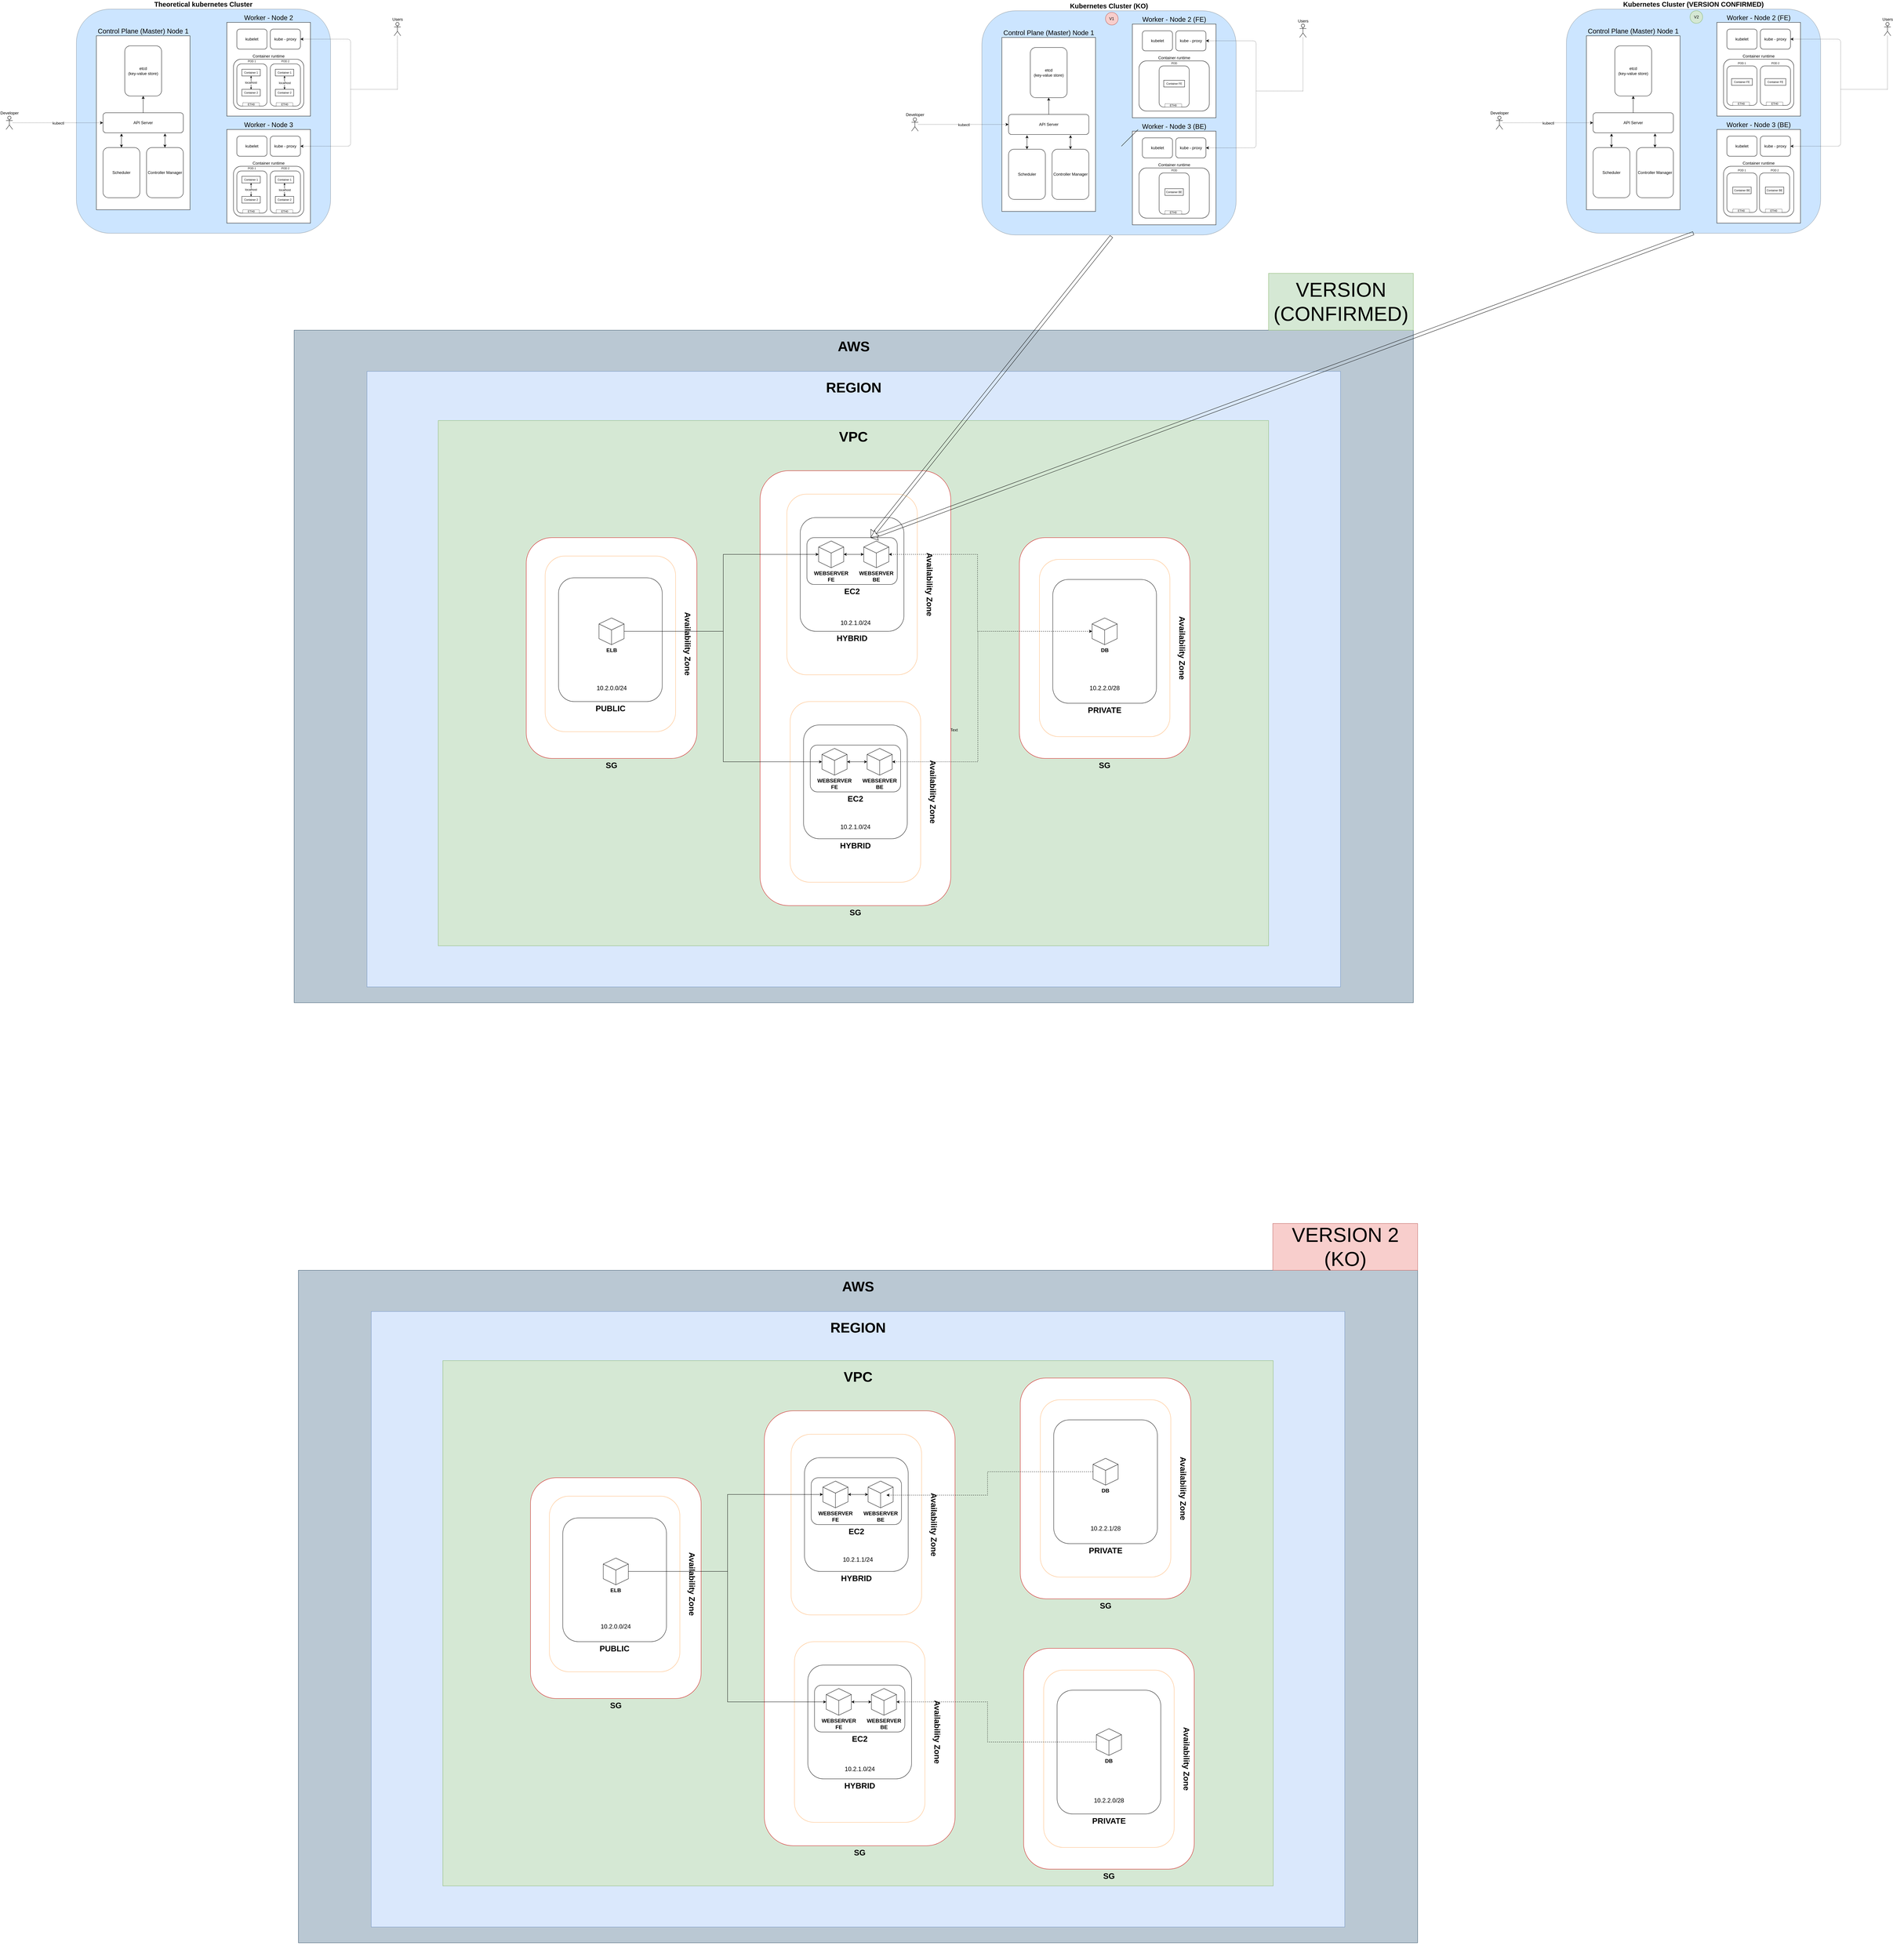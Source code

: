 <mxfile version="24.7.2" type="device">
  <diagram name="Pagina-1" id="ntX06gby8FH7XZ6cEisF">
    <mxGraphModel dx="6599" dy="3289" grid="1" gridSize="10" guides="1" tooltips="1" connect="1" arrows="1" fold="1" page="1" pageScale="1" pageWidth="827" pageHeight="1169" math="0" shadow="0">
      <root>
        <mxCell id="0" />
        <mxCell id="1" parent="0" />
        <mxCell id="vXecMIzyXR-2sgUDizhf-7" value="&lt;p style=&quot;line-height: 0%;&quot;&gt;AWS&lt;/p&gt;" style="rounded=0;whiteSpace=wrap;html=1;fontSize=42;verticalAlign=top;fontStyle=1;fillColor=#bac8d3;strokeColor=#23445d;" parent="1" vertex="1">
          <mxGeometry x="-792.75" y="960" width="3345.5" height="2010" as="geometry" />
        </mxCell>
        <mxCell id="vXecMIzyXR-2sgUDizhf-6" value="&lt;p style=&quot;line-height: 0%;&quot;&gt;REGION&lt;/p&gt;" style="rounded=0;whiteSpace=wrap;html=1;fontSize=42;verticalAlign=top;fontStyle=1;fillColor=#dae8fc;strokeColor=#6c8ebf;" parent="1" vertex="1">
          <mxGeometry x="-575" y="1083" width="2910" height="1840" as="geometry" />
        </mxCell>
        <mxCell id="vXecMIzyXR-2sgUDizhf-3" value="&lt;p style=&quot;line-height: 0%;&quot;&gt;VPC&lt;/p&gt;" style="rounded=0;whiteSpace=wrap;html=1;fontSize=42;verticalAlign=top;fontStyle=1;fillColor=#d5e8d4;strokeColor=#82b366;" parent="1" vertex="1">
          <mxGeometry x="-362" y="1230" width="2482" height="1570" as="geometry" />
        </mxCell>
        <mxCell id="J2lgiJjnoTaXiFDJEql7-4" value="Users" style="shape=umlActor;verticalLabelPosition=top;verticalAlign=bottom;html=1;outlineConnect=0;labelPosition=center;align=center;" parent="1" vertex="1">
          <mxGeometry x="-494" y="40" width="20" height="40" as="geometry" />
        </mxCell>
        <mxCell id="J2lgiJjnoTaXiFDJEql7-10" value="" style="endArrow=none;dashed=1;html=1;dashPattern=1 2;strokeWidth=1;rounded=0;" parent="1" edge="1">
          <mxGeometry width="50" height="50" relative="1" as="geometry">
            <mxPoint x="-624" y="240" as="sourcePoint" />
            <mxPoint x="-484" y="240" as="targetPoint" />
          </mxGeometry>
        </mxCell>
        <mxCell id="J2lgiJjnoTaXiFDJEql7-11" value="" style="endArrow=none;dashed=1;html=1;dashPattern=1 2;strokeWidth=1;rounded=0;" parent="1" source="J2lgiJjnoTaXiFDJEql7-4" edge="1">
          <mxGeometry width="50" height="50" relative="1" as="geometry">
            <mxPoint x="-614" y="250" as="sourcePoint" />
            <mxPoint x="-484" y="240" as="targetPoint" />
          </mxGeometry>
        </mxCell>
        <mxCell id="J2lgiJjnoTaXiFDJEql7-13" value="Theoretical kubernetes Cluster" style="rounded=1;whiteSpace=wrap;html=1;labelPosition=center;verticalLabelPosition=top;align=center;verticalAlign=bottom;fontSize=20;fontStyle=1;strokeWidth=0.5;perimeterSpacing=0;fillColor=#cce5ff;strokeColor=#36393d;" parent="1" vertex="1">
          <mxGeometry x="-1444" width="760" height="670" as="geometry" />
        </mxCell>
        <mxCell id="1ZF52mfroUwK1f3blm6r-33" value="Worker&amp;nbsp;- Node 3" style="rounded=0;whiteSpace=wrap;html=1;fontSize=20;verticalAlign=bottom;align=center;fontStyle=0;horizontal=1;labelPosition=center;verticalLabelPosition=top;movable=1;resizable=1;rotatable=1;deletable=1;editable=1;locked=0;connectable=1;" parent="1" vertex="1">
          <mxGeometry x="-994" y="360" width="250" height="280" as="geometry" />
        </mxCell>
        <mxCell id="1ZF52mfroUwK1f3blm6r-39" value="Container runtime" style="rounded=1;whiteSpace=wrap;html=1;labelPosition=center;verticalLabelPosition=top;align=center;verticalAlign=bottom;movable=1;resizable=1;rotatable=1;deletable=1;editable=1;locked=0;connectable=1;" parent="1" vertex="1">
          <mxGeometry x="-974" y="470" width="210" height="150" as="geometry" />
        </mxCell>
        <mxCell id="1ZF52mfroUwK1f3blm6r-40" value="kubelet" style="rounded=1;whiteSpace=wrap;html=1;labelPosition=center;verticalLabelPosition=middle;align=center;verticalAlign=middle;movable=1;resizable=1;rotatable=1;deletable=1;editable=1;locked=0;connectable=1;" parent="1" vertex="1">
          <mxGeometry x="-964" y="380" width="90" height="60" as="geometry" />
        </mxCell>
        <mxCell id="1ZF52mfroUwK1f3blm6r-41" value="kube - proxy" style="rounded=1;whiteSpace=wrap;html=1;labelPosition=center;verticalLabelPosition=middle;align=center;verticalAlign=middle;movable=1;resizable=1;rotatable=1;deletable=1;editable=1;locked=0;connectable=1;" parent="1" vertex="1">
          <mxGeometry x="-864" y="380" width="90" height="60" as="geometry" />
        </mxCell>
        <mxCell id="1ZF52mfroUwK1f3blm6r-44" value="POD 1" style="rounded=1;whiteSpace=wrap;html=1;labelPosition=center;verticalLabelPosition=top;align=center;verticalAlign=bottom;fontSize=8;movable=1;resizable=1;rotatable=1;deletable=1;editable=1;locked=0;connectable=1;" parent="1" vertex="1">
          <mxGeometry x="-964" y="484" width="90" height="126" as="geometry" />
        </mxCell>
        <mxCell id="1ZF52mfroUwK1f3blm6r-45" value="Container 1" style="rounded=0;whiteSpace=wrap;html=1;fontSize=8;movable=1;resizable=1;rotatable=1;deletable=1;editable=1;locked=0;connectable=1;" parent="1" vertex="1">
          <mxGeometry x="-949" y="500" width="55" height="20" as="geometry" />
        </mxCell>
        <mxCell id="1ZF52mfroUwK1f3blm6r-52" style="edgeStyle=orthogonalEdgeStyle;rounded=0;orthogonalLoop=1;jettySize=auto;html=1;entryX=0.5;entryY=1;entryDx=0;entryDy=0;horizontal=1;startArrow=classic;startFill=1;endArrow=classic;endFill=1;startSize=3;endSize=3;movable=1;resizable=1;rotatable=1;deletable=1;editable=1;locked=0;connectable=1;" parent="1" source="1ZF52mfroUwK1f3blm6r-46" target="1ZF52mfroUwK1f3blm6r-45" edge="1">
          <mxGeometry relative="1" as="geometry" />
        </mxCell>
        <mxCell id="1ZF52mfroUwK1f3blm6r-93" value="localhost" style="edgeLabel;html=1;align=center;verticalAlign=middle;resizable=0;points=[];fontSize=9;" parent="1ZF52mfroUwK1f3blm6r-52" vertex="1" connectable="0">
          <mxGeometry x="0.029" y="1" relative="1" as="geometry">
            <mxPoint as="offset" />
          </mxGeometry>
        </mxCell>
        <mxCell id="1ZF52mfroUwK1f3blm6r-46" value="Container 2" style="rounded=0;whiteSpace=wrap;html=1;fontSize=8;movable=1;resizable=1;rotatable=1;deletable=1;editable=1;locked=0;connectable=1;" parent="1" vertex="1">
          <mxGeometry x="-949" y="560" width="55" height="20" as="geometry" />
        </mxCell>
        <mxCell id="1ZF52mfroUwK1f3blm6r-50" value="ETH0" style="rounded=1;whiteSpace=wrap;html=1;dashed=1;dashPattern=1 1;rotation=0;fontSize=8;fillStyle=auto;shadow=0;glass=0;movable=1;resizable=1;rotatable=1;deletable=1;editable=1;locked=0;connectable=1;" parent="1" vertex="1">
          <mxGeometry x="-946.5" y="600" width="50" height="10" as="geometry" />
        </mxCell>
        <mxCell id="1ZF52mfroUwK1f3blm6r-55" value="POD 2" style="rounded=1;whiteSpace=wrap;html=1;labelPosition=center;verticalLabelPosition=top;align=center;verticalAlign=bottom;fontSize=8;movable=1;resizable=1;rotatable=1;deletable=1;editable=1;locked=0;connectable=1;" parent="1" vertex="1">
          <mxGeometry x="-864" y="484" width="90" height="126" as="geometry" />
        </mxCell>
        <mxCell id="1ZF52mfroUwK1f3blm6r-56" value="Container 1" style="rounded=0;whiteSpace=wrap;html=1;fontSize=8;movable=1;resizable=1;rotatable=1;deletable=1;editable=1;locked=0;connectable=1;" parent="1" vertex="1">
          <mxGeometry x="-849" y="500" width="55" height="20" as="geometry" />
        </mxCell>
        <mxCell id="1ZF52mfroUwK1f3blm6r-57" style="edgeStyle=orthogonalEdgeStyle;rounded=0;orthogonalLoop=1;jettySize=auto;html=1;entryX=0.5;entryY=1;entryDx=0;entryDy=0;horizontal=1;startArrow=classic;startFill=1;endArrow=classic;endFill=1;startSize=3;endSize=3;movable=1;resizable=1;rotatable=1;deletable=1;editable=1;locked=0;connectable=1;" parent="1" source="1ZF52mfroUwK1f3blm6r-58" target="1ZF52mfroUwK1f3blm6r-56" edge="1">
          <mxGeometry relative="1" as="geometry" />
        </mxCell>
        <mxCell id="1ZF52mfroUwK1f3blm6r-94" value="localhost" style="edgeLabel;html=1;align=center;verticalAlign=middle;resizable=0;points=[];fontSize=9;" parent="1ZF52mfroUwK1f3blm6r-57" vertex="1" connectable="0">
          <mxGeometry x="-0.042" relative="1" as="geometry">
            <mxPoint as="offset" />
          </mxGeometry>
        </mxCell>
        <mxCell id="1ZF52mfroUwK1f3blm6r-58" value="Container 2" style="rounded=0;whiteSpace=wrap;html=1;fontSize=8;movable=1;resizable=1;rotatable=1;deletable=1;editable=1;locked=0;connectable=1;" parent="1" vertex="1">
          <mxGeometry x="-849" y="560" width="55" height="20" as="geometry" />
        </mxCell>
        <mxCell id="1ZF52mfroUwK1f3blm6r-59" value="ETH0" style="rounded=1;whiteSpace=wrap;html=1;dashed=1;dashPattern=1 1;rotation=0;fontSize=8;fillStyle=auto;shadow=0;glass=0;movable=1;resizable=1;rotatable=1;deletable=1;editable=1;locked=0;connectable=1;" parent="1" vertex="1">
          <mxGeometry x="-846.5" y="600" width="50" height="10" as="geometry" />
        </mxCell>
        <mxCell id="1ZF52mfroUwK1f3blm6r-95" value="Worker&amp;nbsp;- Node 2" style="rounded=0;whiteSpace=wrap;html=1;fontSize=20;verticalAlign=bottom;align=center;fontStyle=0;horizontal=1;labelPosition=center;verticalLabelPosition=top;movable=1;resizable=1;rotatable=1;deletable=1;editable=1;locked=0;connectable=1;" parent="1" vertex="1">
          <mxGeometry x="-994" y="40" width="250" height="280" as="geometry" />
        </mxCell>
        <mxCell id="1ZF52mfroUwK1f3blm6r-96" value="Container runtime" style="rounded=1;whiteSpace=wrap;html=1;labelPosition=center;verticalLabelPosition=top;align=center;verticalAlign=bottom;movable=1;resizable=1;rotatable=1;deletable=1;editable=1;locked=0;connectable=1;" parent="1" vertex="1">
          <mxGeometry x="-974" y="150" width="210" height="150" as="geometry" />
        </mxCell>
        <mxCell id="1ZF52mfroUwK1f3blm6r-97" value="kubelet" style="rounded=1;whiteSpace=wrap;html=1;labelPosition=center;verticalLabelPosition=middle;align=center;verticalAlign=middle;movable=1;resizable=1;rotatable=1;deletable=1;editable=1;locked=0;connectable=1;" parent="1" vertex="1">
          <mxGeometry x="-964" y="60" width="90" height="60" as="geometry" />
        </mxCell>
        <mxCell id="1ZF52mfroUwK1f3blm6r-98" value="kube - proxy" style="rounded=1;whiteSpace=wrap;html=1;labelPosition=center;verticalLabelPosition=middle;align=center;verticalAlign=middle;movable=1;resizable=1;rotatable=1;deletable=1;editable=1;locked=0;connectable=1;" parent="1" vertex="1">
          <mxGeometry x="-864" y="60" width="90" height="60" as="geometry" />
        </mxCell>
        <mxCell id="1ZF52mfroUwK1f3blm6r-99" value="POD 1" style="rounded=1;whiteSpace=wrap;html=1;labelPosition=center;verticalLabelPosition=top;align=center;verticalAlign=bottom;fontSize=8;movable=1;resizable=1;rotatable=1;deletable=1;editable=1;locked=0;connectable=1;" parent="1" vertex="1">
          <mxGeometry x="-964" y="164" width="90" height="126" as="geometry" />
        </mxCell>
        <mxCell id="1ZF52mfroUwK1f3blm6r-100" value="Container 1" style="rounded=0;whiteSpace=wrap;html=1;fontSize=8;movable=1;resizable=1;rotatable=1;deletable=1;editable=1;locked=0;connectable=1;" parent="1" vertex="1">
          <mxGeometry x="-949" y="180" width="55" height="20" as="geometry" />
        </mxCell>
        <mxCell id="1ZF52mfroUwK1f3blm6r-101" style="edgeStyle=orthogonalEdgeStyle;rounded=0;orthogonalLoop=1;jettySize=auto;html=1;entryX=0.5;entryY=1;entryDx=0;entryDy=0;horizontal=1;startArrow=classic;startFill=1;endArrow=classic;endFill=1;startSize=3;endSize=3;movable=1;resizable=1;rotatable=1;deletable=1;editable=1;locked=0;connectable=1;" parent="1" source="1ZF52mfroUwK1f3blm6r-103" target="1ZF52mfroUwK1f3blm6r-100" edge="1">
          <mxGeometry relative="1" as="geometry" />
        </mxCell>
        <mxCell id="1ZF52mfroUwK1f3blm6r-102" value="localhost" style="edgeLabel;html=1;align=center;verticalAlign=middle;resizable=0;points=[];fontSize=9;" parent="1ZF52mfroUwK1f3blm6r-101" vertex="1" connectable="0">
          <mxGeometry x="0.029" y="1" relative="1" as="geometry">
            <mxPoint as="offset" />
          </mxGeometry>
        </mxCell>
        <mxCell id="1ZF52mfroUwK1f3blm6r-103" value="Container 2" style="rounded=0;whiteSpace=wrap;html=1;fontSize=8;movable=1;resizable=1;rotatable=1;deletable=1;editable=1;locked=0;connectable=1;" parent="1" vertex="1">
          <mxGeometry x="-949" y="240" width="55" height="20" as="geometry" />
        </mxCell>
        <mxCell id="1ZF52mfroUwK1f3blm6r-104" value="ETH0" style="rounded=1;whiteSpace=wrap;html=1;dashed=1;dashPattern=1 1;rotation=0;fontSize=8;fillStyle=auto;shadow=0;glass=0;movable=1;resizable=1;rotatable=1;deletable=1;editable=1;locked=0;connectable=1;" parent="1" vertex="1">
          <mxGeometry x="-946.5" y="280" width="50" height="10" as="geometry" />
        </mxCell>
        <mxCell id="1ZF52mfroUwK1f3blm6r-105" value="POD 2" style="rounded=1;whiteSpace=wrap;html=1;labelPosition=center;verticalLabelPosition=top;align=center;verticalAlign=bottom;fontSize=8;movable=1;resizable=1;rotatable=1;deletable=1;editable=1;locked=0;connectable=1;" parent="1" vertex="1">
          <mxGeometry x="-864" y="164" width="90" height="126" as="geometry" />
        </mxCell>
        <mxCell id="1ZF52mfroUwK1f3blm6r-106" value="Container 1" style="rounded=0;whiteSpace=wrap;html=1;fontSize=8;movable=1;resizable=1;rotatable=1;deletable=1;editable=1;locked=0;connectable=1;" parent="1" vertex="1">
          <mxGeometry x="-849" y="180" width="55" height="20" as="geometry" />
        </mxCell>
        <mxCell id="1ZF52mfroUwK1f3blm6r-107" style="edgeStyle=orthogonalEdgeStyle;rounded=0;orthogonalLoop=1;jettySize=auto;html=1;entryX=0.5;entryY=1;entryDx=0;entryDy=0;horizontal=1;startArrow=classic;startFill=1;endArrow=classic;endFill=1;startSize=3;endSize=3;movable=1;resizable=1;rotatable=1;deletable=1;editable=1;locked=0;connectable=1;" parent="1" source="1ZF52mfroUwK1f3blm6r-109" target="1ZF52mfroUwK1f3blm6r-106" edge="1">
          <mxGeometry relative="1" as="geometry" />
        </mxCell>
        <mxCell id="1ZF52mfroUwK1f3blm6r-108" value="localhost" style="edgeLabel;html=1;align=center;verticalAlign=middle;resizable=0;points=[];fontSize=9;" parent="1ZF52mfroUwK1f3blm6r-107" vertex="1" connectable="0">
          <mxGeometry x="-0.042" relative="1" as="geometry">
            <mxPoint as="offset" />
          </mxGeometry>
        </mxCell>
        <mxCell id="1ZF52mfroUwK1f3blm6r-109" value="Container 2" style="rounded=0;whiteSpace=wrap;html=1;fontSize=8;movable=1;resizable=1;rotatable=1;deletable=1;editable=1;locked=0;connectable=1;" parent="1" vertex="1">
          <mxGeometry x="-849" y="240" width="55" height="20" as="geometry" />
        </mxCell>
        <mxCell id="1ZF52mfroUwK1f3blm6r-110" value="ETH0" style="rounded=1;whiteSpace=wrap;html=1;dashed=1;dashPattern=1 1;rotation=0;fontSize=8;fillStyle=auto;shadow=0;glass=0;movable=1;resizable=1;rotatable=1;deletable=1;editable=1;locked=0;connectable=1;" parent="1" vertex="1">
          <mxGeometry x="-846.5" y="280" width="50" height="10" as="geometry" />
        </mxCell>
        <mxCell id="1ZF52mfroUwK1f3blm6r-112" value="Control Plane (Master) Node 1" style="rounded=0;whiteSpace=wrap;html=1;fontSize=20;verticalAlign=bottom;align=center;fontStyle=0;horizontal=1;labelPosition=center;verticalLabelPosition=top;movable=1;resizable=1;rotatable=1;deletable=1;editable=1;locked=0;connectable=1;" parent="1" vertex="1">
          <mxGeometry x="-1384" y="80" width="280" height="520" as="geometry" />
        </mxCell>
        <mxCell id="1ZF52mfroUwK1f3blm6r-113" value="API Server" style="rounded=1;whiteSpace=wrap;html=1;" parent="1" vertex="1">
          <mxGeometry x="-1364" y="310" width="240" height="60" as="geometry" />
        </mxCell>
        <mxCell id="1ZF52mfroUwK1f3blm6r-127" style="edgeStyle=orthogonalEdgeStyle;rounded=0;orthogonalLoop=1;jettySize=auto;html=1;entryX=0.5;entryY=0;entryDx=0;entryDy=0;startArrow=classic;startFill=1;endArrow=none;endFill=0;" parent="1" source="1ZF52mfroUwK1f3blm6r-117" target="1ZF52mfroUwK1f3blm6r-113" edge="1">
          <mxGeometry relative="1" as="geometry" />
        </mxCell>
        <mxCell id="1ZF52mfroUwK1f3blm6r-117" value="etcd&lt;br&gt;(key-value store)" style="rounded=1;whiteSpace=wrap;html=1;" parent="1" vertex="1">
          <mxGeometry x="-1299" y="110" width="110" height="150" as="geometry" />
        </mxCell>
        <mxCell id="1ZF52mfroUwK1f3blm6r-119" value="Scheduler" style="rounded=1;whiteSpace=wrap;html=1;" parent="1" vertex="1">
          <mxGeometry x="-1364" y="414" width="110" height="150" as="geometry" />
        </mxCell>
        <mxCell id="1ZF52mfroUwK1f3blm6r-121" value="Controller Manager" style="rounded=1;whiteSpace=wrap;html=1;" parent="1" vertex="1">
          <mxGeometry x="-1234" y="414" width="110" height="150" as="geometry" />
        </mxCell>
        <mxCell id="1ZF52mfroUwK1f3blm6r-123" style="edgeStyle=orthogonalEdgeStyle;rounded=0;orthogonalLoop=1;jettySize=auto;html=1;entryX=0.772;entryY=1.032;entryDx=0;entryDy=0;entryPerimeter=0;startArrow=classic;startFill=1;" parent="1" source="1ZF52mfroUwK1f3blm6r-121" target="1ZF52mfroUwK1f3blm6r-113" edge="1">
          <mxGeometry relative="1" as="geometry" />
        </mxCell>
        <mxCell id="1ZF52mfroUwK1f3blm6r-125" style="edgeStyle=orthogonalEdgeStyle;rounded=0;orthogonalLoop=1;jettySize=auto;html=1;entryX=0.23;entryY=1.038;entryDx=0;entryDy=0;entryPerimeter=0;startArrow=classic;startFill=1;" parent="1" source="1ZF52mfroUwK1f3blm6r-119" target="1ZF52mfroUwK1f3blm6r-113" edge="1">
          <mxGeometry relative="1" as="geometry" />
        </mxCell>
        <mxCell id="J2lgiJjnoTaXiFDJEql7-7" style="edgeStyle=orthogonalEdgeStyle;orthogonalLoop=1;jettySize=auto;html=1;startArrow=classic;startFill=1;dashed=1;dashPattern=1 2;" parent="1" source="1ZF52mfroUwK1f3blm6r-41" target="1ZF52mfroUwK1f3blm6r-98" edge="1">
          <mxGeometry relative="1" as="geometry">
            <Array as="points">
              <mxPoint x="-624" y="410" />
              <mxPoint x="-624" y="90" />
            </Array>
          </mxGeometry>
        </mxCell>
        <mxCell id="J2lgiJjnoTaXiFDJEql7-15" style="edgeStyle=orthogonalEdgeStyle;rounded=0;orthogonalLoop=1;jettySize=auto;html=1;dashed=1;dashPattern=1 2;" parent="1" source="J2lgiJjnoTaXiFDJEql7-14" target="1ZF52mfroUwK1f3blm6r-113" edge="1">
          <mxGeometry relative="1" as="geometry" />
        </mxCell>
        <mxCell id="J2lgiJjnoTaXiFDJEql7-16" value="kubectl" style="edgeLabel;html=1;align=center;verticalAlign=middle;resizable=0;points=[];" parent="J2lgiJjnoTaXiFDJEql7-15" vertex="1" connectable="0">
          <mxGeometry x="0.002" y="-1" relative="1" as="geometry">
            <mxPoint as="offset" />
          </mxGeometry>
        </mxCell>
        <mxCell id="J2lgiJjnoTaXiFDJEql7-14" value="Developer" style="shape=umlActor;verticalLabelPosition=top;verticalAlign=bottom;html=1;outlineConnect=0;labelPosition=center;align=center;" parent="1" vertex="1">
          <mxGeometry x="-1654" y="320" width="20" height="40" as="geometry" />
        </mxCell>
        <mxCell id="vXecMIzyXR-2sgUDizhf-4" value="" style="group" parent="1" vertex="1" connectable="0">
          <mxGeometry x="-29" y="1380" width="2155.5" height="3150" as="geometry" />
        </mxCell>
        <mxCell id="G333paSs6uaZIUQpYv4E-21" value="&lt;b&gt;&lt;font style=&quot;font-size: 24px;&quot;&gt;SG&lt;/font&gt;&lt;/b&gt;" style="rounded=1;whiteSpace=wrap;html=1;direction=south;strokeColor=#CC0000;labelPosition=center;verticalLabelPosition=bottom;align=center;verticalAlign=top;" parent="vXecMIzyXR-2sgUDizhf-4" vertex="1">
          <mxGeometry x="-70" y="200" width="510" height="660" as="geometry" />
        </mxCell>
        <mxCell id="W5_uPafkYvN7qBATFCOH-2" value="&lt;h1 style=&quot;line-height: 150%;&quot;&gt;Availability Zone&lt;/h1&gt;" style="rounded=1;whiteSpace=wrap;html=1;rotation=90;labelPosition=center;verticalLabelPosition=top;align=center;verticalAlign=bottom;strokeColor=#FFB570;direction=west;" parent="vXecMIzyXR-2sgUDizhf-4" vertex="1">
          <mxGeometry x="-81" y="322.5" width="525" height="390" as="geometry" />
        </mxCell>
        <mxCell id="W5_uPafkYvN7qBATFCOH-6" value="&lt;b&gt;&lt;font style=&quot;font-size: 24px;&quot;&gt;PUBLIC&lt;/font&gt;&lt;/b&gt;" style="rounded=1;whiteSpace=wrap;html=1;labelPosition=center;verticalLabelPosition=bottom;align=center;verticalAlign=top;" parent="vXecMIzyXR-2sgUDizhf-4" vertex="1">
          <mxGeometry x="26.5" y="320" width="310" height="370" as="geometry" />
        </mxCell>
        <mxCell id="W5_uPafkYvN7qBATFCOH-21" value="&lt;font style=&quot;font-size: 18px;&quot;&gt;10.2.0.0/24&lt;/font&gt;" style="text;html=1;strokeColor=none;fillColor=none;align=center;verticalAlign=middle;whiteSpace=wrap;rounded=0;" parent="vXecMIzyXR-2sgUDizhf-4" vertex="1">
          <mxGeometry x="129.5" y="635" width="111" height="30" as="geometry" />
        </mxCell>
        <mxCell id="G333paSs6uaZIUQpYv4E-25" value="&lt;font style=&quot;font-size: 24px;&quot;&gt;&lt;b&gt;SG&lt;/b&gt;&lt;/font&gt;" style="rounded=1;whiteSpace=wrap;html=1;direction=south;labelPosition=center;verticalLabelPosition=bottom;align=center;verticalAlign=top;strokeColor=#CC0000;" parent="vXecMIzyXR-2sgUDizhf-4" vertex="1">
          <mxGeometry x="629" width="570" height="1300" as="geometry" />
        </mxCell>
        <mxCell id="W5_uPafkYvN7qBATFCOH-4" value="&lt;h1 style=&quot;line-height: 150%;&quot;&gt;Availability Zone&lt;/h1&gt;" style="rounded=1;whiteSpace=wrap;html=1;rotation=90;labelPosition=center;verticalLabelPosition=top;align=center;verticalAlign=bottom;strokeColor=#FFB570;" parent="vXecMIzyXR-2sgUDizhf-4" vertex="1">
          <mxGeometry x="634" y="145" width="540" height="390" as="geometry" />
        </mxCell>
        <mxCell id="G333paSs6uaZIUQpYv4E-43" value="&lt;b&gt;&lt;font style=&quot;font-size: 16px;&quot;&gt;ELB&lt;br&gt;&lt;/font&gt;&lt;/b&gt;" style="html=1;whiteSpace=wrap;shape=isoCube2;backgroundOutline=1;isoAngle=15;labelPosition=center;verticalLabelPosition=bottom;align=center;verticalAlign=top;" parent="vXecMIzyXR-2sgUDizhf-4" vertex="1">
          <mxGeometry x="147.5" y="440" width="75" height="80" as="geometry" />
        </mxCell>
        <mxCell id="G333paSs6uaZIUQpYv4E-48" value="&lt;b&gt;&lt;font style=&quot;font-size: 24px;&quot;&gt;SG&lt;/font&gt;&lt;/b&gt;" style="rounded=1;whiteSpace=wrap;html=1;direction=south;strokeColor=#CC0000;labelPosition=center;verticalLabelPosition=bottom;align=center;verticalAlign=top;" parent="vXecMIzyXR-2sgUDizhf-4" vertex="1">
          <mxGeometry x="1404" y="200" width="510" height="660" as="geometry" />
        </mxCell>
        <mxCell id="1ZF52mfroUwK1f3blm6r-26" value="&lt;h1 style=&quot;line-height: 150%;&quot;&gt;Availability Zone&lt;/h1&gt;" style="rounded=1;whiteSpace=wrap;html=1;rotation=90;labelPosition=center;verticalLabelPosition=top;align=center;verticalAlign=bottom;strokeColor=#FFB570;" parent="vXecMIzyXR-2sgUDizhf-4" vertex="1">
          <mxGeometry x="1394" y="335" width="530" height="390" as="geometry" />
        </mxCell>
        <mxCell id="1ZF52mfroUwK1f3blm6r-61" value="&lt;b&gt;&lt;font style=&quot;font-size: 24px;&quot;&gt;PRIVATE&lt;/font&gt;&lt;/b&gt;" style="rounded=1;whiteSpace=wrap;html=1;labelPosition=center;verticalLabelPosition=bottom;align=center;verticalAlign=top;" parent="vXecMIzyXR-2sgUDizhf-4" vertex="1">
          <mxGeometry x="1504" y="325" width="310" height="370" as="geometry" />
        </mxCell>
        <mxCell id="W5_uPafkYvN7qBATFCOH-24" value="&lt;font style=&quot;font-size: 18px;&quot;&gt;10.2.2.0/28&lt;/font&gt;" style="text;html=1;strokeColor=none;fillColor=none;align=center;verticalAlign=middle;whiteSpace=wrap;rounded=0;" parent="vXecMIzyXR-2sgUDizhf-4" vertex="1">
          <mxGeometry x="1607.25" y="635" width="103.5" height="30" as="geometry" />
        </mxCell>
        <mxCell id="G333paSs6uaZIUQpYv4E-34" value="&lt;span style=&quot;font-size: 16px;&quot;&gt;&lt;b&gt;DB&lt;br&gt;&lt;/b&gt;&lt;/span&gt;" style="html=1;whiteSpace=wrap;shape=isoCube2;backgroundOutline=1;isoAngle=15;labelPosition=center;verticalLabelPosition=bottom;align=center;verticalAlign=top;" parent="vXecMIzyXR-2sgUDizhf-4" vertex="1">
          <mxGeometry x="1621.5" y="440" width="75" height="80" as="geometry" />
        </mxCell>
        <mxCell id="W5_uPafkYvN7qBATFCOH-7" value="&lt;font style=&quot;font-size: 24px;&quot;&gt;&lt;b&gt;HYBRID&lt;/b&gt;&lt;/font&gt;" style="rounded=1;whiteSpace=wrap;html=1;labelPosition=center;verticalLabelPosition=bottom;align=center;verticalAlign=top;" parent="vXecMIzyXR-2sgUDizhf-4" vertex="1">
          <mxGeometry x="749" y="140" width="310" height="340" as="geometry" />
        </mxCell>
        <mxCell id="G333paSs6uaZIUQpYv4E-51" value="&lt;b&gt;&lt;font style=&quot;font-size: 24px;&quot;&gt;EC2&lt;/font&gt;&lt;/b&gt;" style="rounded=1;whiteSpace=wrap;html=1;labelPosition=center;verticalLabelPosition=bottom;align=center;verticalAlign=top;" parent="vXecMIzyXR-2sgUDizhf-4" vertex="1">
          <mxGeometry x="769" y="200" width="270" height="140" as="geometry" />
        </mxCell>
        <mxCell id="W5_uPafkYvN7qBATFCOH-9" value="&lt;b&gt;&lt;font style=&quot;font-size: 16px;&quot;&gt;WEBSERVER&lt;br&gt;FE&lt;br&gt;&lt;/font&gt;&lt;/b&gt;" style="html=1;whiteSpace=wrap;shape=isoCube2;backgroundOutline=1;isoAngle=15;labelPosition=center;verticalLabelPosition=bottom;align=center;verticalAlign=top;" parent="vXecMIzyXR-2sgUDizhf-4" vertex="1">
          <mxGeometry x="804" y="210" width="75" height="80" as="geometry" />
        </mxCell>
        <mxCell id="G333paSs6uaZIUQpYv4E-32" value="&lt;span style=&quot;font-size: 16px;&quot;&gt;&lt;b&gt;WEBSERVER&lt;br&gt;BE&lt;br&gt;&lt;/b&gt;&lt;/span&gt;" style="html=1;whiteSpace=wrap;shape=isoCube2;backgroundOutline=1;isoAngle=15;labelPosition=center;verticalLabelPosition=bottom;align=center;verticalAlign=top;" parent="vXecMIzyXR-2sgUDizhf-4" vertex="1">
          <mxGeometry x="939" y="210" width="75" height="80" as="geometry" />
        </mxCell>
        <mxCell id="G333paSs6uaZIUQpYv4E-56" value="&lt;h1 style=&quot;line-height: 150%;&quot;&gt;Availability Zone&lt;/h1&gt;" style="rounded=1;whiteSpace=wrap;html=1;rotation=90;labelPosition=center;verticalLabelPosition=top;align=center;verticalAlign=bottom;strokeColor=#FFB570;" parent="vXecMIzyXR-2sgUDizhf-4" vertex="1">
          <mxGeometry x="644" y="765" width="540" height="390" as="geometry" />
        </mxCell>
        <mxCell id="G333paSs6uaZIUQpYv4E-58" value="&lt;font style=&quot;font-size: 24px;&quot;&gt;&lt;b&gt;HYBRID&lt;/b&gt;&lt;/font&gt;" style="rounded=1;whiteSpace=wrap;html=1;labelPosition=center;verticalLabelPosition=bottom;align=center;verticalAlign=top;" parent="vXecMIzyXR-2sgUDizhf-4" vertex="1">
          <mxGeometry x="759" y="760" width="310" height="340" as="geometry" />
        </mxCell>
        <mxCell id="G333paSs6uaZIUQpYv4E-59" value="&lt;b&gt;&lt;font style=&quot;font-size: 24px;&quot;&gt;EC2&lt;/font&gt;&lt;/b&gt;" style="rounded=1;whiteSpace=wrap;html=1;labelPosition=center;verticalLabelPosition=bottom;align=center;verticalAlign=top;" parent="vXecMIzyXR-2sgUDizhf-4" vertex="1">
          <mxGeometry x="779" y="820" width="270" height="140" as="geometry" />
        </mxCell>
        <mxCell id="G333paSs6uaZIUQpYv4E-61" value="&lt;b&gt;&lt;font style=&quot;font-size: 16px;&quot;&gt;WEBSERVER&lt;br&gt;FE&lt;br&gt;&lt;/font&gt;&lt;/b&gt;" style="html=1;whiteSpace=wrap;shape=isoCube2;backgroundOutline=1;isoAngle=15;labelPosition=center;verticalLabelPosition=bottom;align=center;verticalAlign=top;" parent="vXecMIzyXR-2sgUDizhf-4" vertex="1">
          <mxGeometry x="814" y="830" width="75" height="80" as="geometry" />
        </mxCell>
        <mxCell id="G333paSs6uaZIUQpYv4E-62" value="&lt;span style=&quot;font-size: 16px;&quot;&gt;&lt;b&gt;WEBSERVER&lt;br&gt;BE&lt;br&gt;&lt;/b&gt;&lt;/span&gt;" style="html=1;whiteSpace=wrap;shape=isoCube2;backgroundOutline=1;isoAngle=15;labelPosition=center;verticalLabelPosition=bottom;align=center;verticalAlign=top;" parent="vXecMIzyXR-2sgUDizhf-4" vertex="1">
          <mxGeometry x="949" y="830" width="75" height="80" as="geometry" />
        </mxCell>
        <mxCell id="G333paSs6uaZIUQpYv4E-63" style="edgeStyle=orthogonalEdgeStyle;rounded=0;orthogonalLoop=1;jettySize=auto;html=1;entryX=0;entryY=0.5;entryDx=0;entryDy=0;entryPerimeter=0;" parent="vXecMIzyXR-2sgUDizhf-4" source="G333paSs6uaZIUQpYv4E-43" target="G333paSs6uaZIUQpYv4E-61" edge="1">
          <mxGeometry relative="1" as="geometry">
            <Array as="points">
              <mxPoint x="519" y="480" />
              <mxPoint x="519" y="870" />
            </Array>
          </mxGeometry>
        </mxCell>
        <mxCell id="G333paSs6uaZIUQpYv4E-64" style="edgeStyle=orthogonalEdgeStyle;rounded=0;orthogonalLoop=1;jettySize=auto;html=1;" parent="vXecMIzyXR-2sgUDizhf-4" source="G333paSs6uaZIUQpYv4E-43" target="W5_uPafkYvN7qBATFCOH-9" edge="1">
          <mxGeometry relative="1" as="geometry">
            <mxPoint x="734" y="250" as="targetPoint" />
            <Array as="points">
              <mxPoint x="519" y="480" />
              <mxPoint x="519" y="250" />
            </Array>
          </mxGeometry>
        </mxCell>
        <mxCell id="G333paSs6uaZIUQpYv4E-65" style="edgeStyle=orthogonalEdgeStyle;rounded=0;orthogonalLoop=1;jettySize=auto;html=1;entryX=0;entryY=0.5;entryDx=0;entryDy=0;entryPerimeter=0;dashed=1;startArrow=classic;startFill=1;" parent="vXecMIzyXR-2sgUDizhf-4" source="G333paSs6uaZIUQpYv4E-62" target="G333paSs6uaZIUQpYv4E-34" edge="1">
          <mxGeometry relative="1" as="geometry">
            <Array as="points">
              <mxPoint x="1280" y="870" />
              <mxPoint x="1280" y="480" />
            </Array>
          </mxGeometry>
        </mxCell>
        <mxCell id="G333paSs6uaZIUQpYv4E-66" style="edgeStyle=orthogonalEdgeStyle;rounded=0;orthogonalLoop=1;jettySize=auto;html=1;dashed=1;startArrow=classic;startFill=1;" parent="vXecMIzyXR-2sgUDizhf-4" target="G333paSs6uaZIUQpYv4E-34" edge="1">
          <mxGeometry relative="1" as="geometry">
            <mxPoint x="1014" y="250.023" as="sourcePoint" />
            <mxPoint x="1619" y="480" as="targetPoint" />
            <Array as="points">
              <mxPoint x="1279" y="250" />
              <mxPoint x="1279" y="480" />
            </Array>
          </mxGeometry>
        </mxCell>
        <mxCell id="G333paSs6uaZIUQpYv4E-69" style="edgeStyle=orthogonalEdgeStyle;rounded=0;orthogonalLoop=1;jettySize=auto;html=1;entryX=0;entryY=0.5;entryDx=0;entryDy=0;entryPerimeter=0;startArrow=classic;startFill=1;" parent="vXecMIzyXR-2sgUDizhf-4" source="W5_uPafkYvN7qBATFCOH-9" target="G333paSs6uaZIUQpYv4E-32" edge="1">
          <mxGeometry relative="1" as="geometry" />
        </mxCell>
        <mxCell id="G333paSs6uaZIUQpYv4E-70" style="edgeStyle=orthogonalEdgeStyle;rounded=0;orthogonalLoop=1;jettySize=auto;html=1;entryX=0;entryY=0.5;entryDx=0;entryDy=0;entryPerimeter=0;startArrow=classic;startFill=1;" parent="vXecMIzyXR-2sgUDizhf-4" source="G333paSs6uaZIUQpYv4E-61" target="G333paSs6uaZIUQpYv4E-62" edge="1">
          <mxGeometry relative="1" as="geometry" />
        </mxCell>
        <mxCell id="vXecMIzyXR-2sgUDizhf-1" value="" style="rounded=1;whiteSpace=wrap;html=1;" parent="vXecMIzyXR-2sgUDizhf-4" vertex="1">
          <mxGeometry x="450" y="1640" as="geometry" />
        </mxCell>
        <mxCell id="W5_uPafkYvN7qBATFCOH-23" value="&lt;font style=&quot;font-size: 18px;&quot;&gt;10.2.1.0/24&lt;/font&gt;" style="text;html=1;strokeColor=none;fillColor=none;align=center;verticalAlign=middle;whiteSpace=wrap;rounded=0;" parent="vXecMIzyXR-2sgUDizhf-4" vertex="1">
          <mxGeometry x="859.75" y="440" width="108.5" height="30" as="geometry" />
        </mxCell>
        <mxCell id="G333paSs6uaZIUQpYv4E-57" value="&lt;font style=&quot;font-size: 18px;&quot;&gt;10.2.1.0/24&lt;/font&gt;" style="text;html=1;strokeColor=none;fillColor=none;align=center;verticalAlign=middle;whiteSpace=wrap;rounded=0;" parent="vXecMIzyXR-2sgUDizhf-4" vertex="1">
          <mxGeometry x="861" y="1050" width="106" height="30" as="geometry" />
        </mxCell>
        <mxCell id="vXecMIzyXR-2sgUDizhf-9" value="Text" style="text;html=1;align=center;verticalAlign=middle;whiteSpace=wrap;rounded=0;" parent="1" vertex="1">
          <mxGeometry x="1150" y="2140" width="60" height="30" as="geometry" />
        </mxCell>
        <mxCell id="vXecMIzyXR-2sgUDizhf-10" value="VERSION (CONFIRMED)" style="text;html=1;align=center;verticalAlign=middle;whiteSpace=wrap;rounded=0;fontSize=60;fillColor=#d5e8d4;strokeColor=#82b366;" parent="1" vertex="1">
          <mxGeometry x="2120" y="790" width="432.75" height="170" as="geometry" />
        </mxCell>
        <mxCell id="vXecMIzyXR-2sgUDizhf-11" value="&lt;p style=&quot;line-height: 0%;&quot;&gt;AWS&lt;/p&gt;" style="rounded=0;whiteSpace=wrap;html=1;fontSize=42;verticalAlign=top;fontStyle=1;fillColor=#bac8d3;strokeColor=#23445d;" parent="1" vertex="1">
          <mxGeometry x="-780" y="3770" width="3345.5" height="2010" as="geometry" />
        </mxCell>
        <mxCell id="vXecMIzyXR-2sgUDizhf-12" value="&lt;p style=&quot;line-height: 0%;&quot;&gt;REGION&lt;/p&gt;" style="rounded=0;whiteSpace=wrap;html=1;fontSize=42;verticalAlign=top;fontStyle=1;fillColor=#dae8fc;strokeColor=#6c8ebf;" parent="1" vertex="1">
          <mxGeometry x="-562.25" y="3893" width="2910" height="1840" as="geometry" />
        </mxCell>
        <mxCell id="vXecMIzyXR-2sgUDizhf-13" value="&lt;p style=&quot;line-height: 0%;&quot;&gt;VPC&lt;/p&gt;" style="rounded=0;whiteSpace=wrap;html=1;fontSize=42;verticalAlign=top;fontStyle=1;fillColor=#d5e8d4;strokeColor=#82b366;" parent="1" vertex="1">
          <mxGeometry x="-348.25" y="4040" width="2482" height="1570" as="geometry" />
        </mxCell>
        <mxCell id="vXecMIzyXR-2sgUDizhf-14" value="&lt;b&gt;&lt;font style=&quot;font-size: 24px;&quot;&gt;SG&lt;/font&gt;&lt;/b&gt;" style="rounded=1;whiteSpace=wrap;html=1;direction=south;strokeColor=#CC0000;labelPosition=center;verticalLabelPosition=bottom;align=center;verticalAlign=top;" parent="1" vertex="1">
          <mxGeometry x="-86.25" y="4390" width="510" height="660" as="geometry" />
        </mxCell>
        <mxCell id="vXecMIzyXR-2sgUDizhf-15" value="&lt;h1 style=&quot;line-height: 150%;&quot;&gt;Availability Zone&lt;/h1&gt;" style="rounded=1;whiteSpace=wrap;html=1;rotation=90;labelPosition=center;verticalLabelPosition=top;align=center;verticalAlign=bottom;strokeColor=#FFB570;direction=west;" parent="1" vertex="1">
          <mxGeometry x="-97.25" y="4512.5" width="525" height="390" as="geometry" />
        </mxCell>
        <mxCell id="vXecMIzyXR-2sgUDizhf-16" value="&lt;b&gt;&lt;font style=&quot;font-size: 24px;&quot;&gt;PUBLIC&lt;/font&gt;&lt;/b&gt;" style="rounded=1;whiteSpace=wrap;html=1;labelPosition=center;verticalLabelPosition=bottom;align=center;verticalAlign=top;" parent="1" vertex="1">
          <mxGeometry x="10.25" y="4510" width="310" height="370" as="geometry" />
        </mxCell>
        <mxCell id="vXecMIzyXR-2sgUDizhf-17" value="&lt;font style=&quot;font-size: 18px;&quot;&gt;10.2.0.0/24&lt;/font&gt;" style="text;html=1;strokeColor=none;fillColor=none;align=center;verticalAlign=middle;whiteSpace=wrap;rounded=0;" parent="1" vertex="1">
          <mxGeometry x="115.12" y="4820" width="107.25" height="30" as="geometry" />
        </mxCell>
        <mxCell id="vXecMIzyXR-2sgUDizhf-18" value="&lt;font style=&quot;font-size: 24px;&quot;&gt;&lt;b&gt;SG&lt;/b&gt;&lt;/font&gt;" style="rounded=1;whiteSpace=wrap;html=1;direction=south;labelPosition=center;verticalLabelPosition=bottom;align=center;verticalAlign=top;strokeColor=#CC0000;" parent="1" vertex="1">
          <mxGeometry x="612.75" y="4190" width="570" height="1300" as="geometry" />
        </mxCell>
        <mxCell id="vXecMIzyXR-2sgUDizhf-19" value="&lt;h1 style=&quot;line-height: 150%;&quot;&gt;Availability Zone&lt;/h1&gt;" style="rounded=1;whiteSpace=wrap;html=1;rotation=90;labelPosition=center;verticalLabelPosition=top;align=center;verticalAlign=bottom;strokeColor=#FFB570;" parent="1" vertex="1">
          <mxGeometry x="617.75" y="4335" width="540" height="390" as="geometry" />
        </mxCell>
        <mxCell id="vXecMIzyXR-2sgUDizhf-21" value="&lt;b&gt;&lt;font style=&quot;font-size: 16px;&quot;&gt;ELB&lt;br&gt;&lt;/font&gt;&lt;/b&gt;" style="html=1;whiteSpace=wrap;shape=isoCube2;backgroundOutline=1;isoAngle=15;labelPosition=center;verticalLabelPosition=bottom;align=center;verticalAlign=top;" parent="1" vertex="1">
          <mxGeometry x="131.25" y="4630" width="75" height="80" as="geometry" />
        </mxCell>
        <mxCell id="vXecMIzyXR-2sgUDizhf-22" value="&lt;b&gt;&lt;font style=&quot;font-size: 24px;&quot;&gt;SG&lt;/font&gt;&lt;/b&gt;" style="rounded=1;whiteSpace=wrap;html=1;direction=south;strokeColor=#CC0000;labelPosition=center;verticalLabelPosition=bottom;align=center;verticalAlign=top;" parent="1" vertex="1">
          <mxGeometry x="1377.75" y="4092" width="510" height="660" as="geometry" />
        </mxCell>
        <mxCell id="vXecMIzyXR-2sgUDizhf-23" value="&lt;h1 style=&quot;line-height: 150%;&quot;&gt;Availability Zone&lt;/h1&gt;" style="rounded=1;whiteSpace=wrap;html=1;rotation=90;labelPosition=center;verticalLabelPosition=top;align=center;verticalAlign=bottom;strokeColor=#FFB570;" parent="1" vertex="1">
          <mxGeometry x="1367.75" y="4227" width="530" height="390" as="geometry" />
        </mxCell>
        <mxCell id="vXecMIzyXR-2sgUDizhf-24" value="&lt;b&gt;&lt;font style=&quot;font-size: 24px;&quot;&gt;PRIVATE&lt;/font&gt;&lt;/b&gt;" style="rounded=1;whiteSpace=wrap;html=1;labelPosition=center;verticalLabelPosition=bottom;align=center;verticalAlign=top;" parent="1" vertex="1">
          <mxGeometry x="1477.75" y="4217" width="310" height="370" as="geometry" />
        </mxCell>
        <mxCell id="vXecMIzyXR-2sgUDizhf-25" value="&lt;font style=&quot;font-size: 18px;&quot;&gt;10.2.2.1/28&lt;/font&gt;" style="text;html=1;strokeColor=none;fillColor=none;align=center;verticalAlign=middle;whiteSpace=wrap;rounded=0;" parent="1" vertex="1">
          <mxGeometry x="1582.88" y="4527" width="99.75" height="30" as="geometry" />
        </mxCell>
        <mxCell id="vXecMIzyXR-2sgUDizhf-26" value="&lt;span style=&quot;font-size: 16px;&quot;&gt;&lt;b&gt;DB&lt;br&gt;&lt;/b&gt;&lt;/span&gt;" style="html=1;whiteSpace=wrap;shape=isoCube2;backgroundOutline=1;isoAngle=15;labelPosition=center;verticalLabelPosition=bottom;align=center;verticalAlign=top;" parent="1" vertex="1">
          <mxGeometry x="1595.25" y="4332" width="75" height="80" as="geometry" />
        </mxCell>
        <mxCell id="vXecMIzyXR-2sgUDizhf-27" value="&lt;font style=&quot;font-size: 24px;&quot;&gt;&lt;b&gt;HYBRID&lt;/b&gt;&lt;/font&gt;" style="rounded=1;whiteSpace=wrap;html=1;labelPosition=center;verticalLabelPosition=bottom;align=center;verticalAlign=top;" parent="1" vertex="1">
          <mxGeometry x="732.75" y="4330" width="310" height="340" as="geometry" />
        </mxCell>
        <mxCell id="vXecMIzyXR-2sgUDizhf-28" value="&lt;b&gt;&lt;font style=&quot;font-size: 24px;&quot;&gt;EC2&lt;/font&gt;&lt;/b&gt;" style="rounded=1;whiteSpace=wrap;html=1;labelPosition=center;verticalLabelPosition=bottom;align=center;verticalAlign=top;" parent="1" vertex="1">
          <mxGeometry x="752.75" y="4390" width="270" height="140" as="geometry" />
        </mxCell>
        <mxCell id="vXecMIzyXR-2sgUDizhf-29" value="&lt;b&gt;&lt;font style=&quot;font-size: 16px;&quot;&gt;WEBSERVER&lt;br&gt;FE&lt;br&gt;&lt;/font&gt;&lt;/b&gt;" style="html=1;whiteSpace=wrap;shape=isoCube2;backgroundOutline=1;isoAngle=15;labelPosition=center;verticalLabelPosition=bottom;align=center;verticalAlign=top;" parent="1" vertex="1">
          <mxGeometry x="787.75" y="4400" width="75" height="80" as="geometry" />
        </mxCell>
        <mxCell id="vXecMIzyXR-2sgUDizhf-30" value="&lt;span style=&quot;font-size: 16px;&quot;&gt;&lt;b&gt;WEBSERVER&lt;br&gt;BE&lt;br&gt;&lt;/b&gt;&lt;/span&gt;" style="html=1;whiteSpace=wrap;shape=isoCube2;backgroundOutline=1;isoAngle=15;labelPosition=center;verticalLabelPosition=bottom;align=center;verticalAlign=top;" parent="1" vertex="1">
          <mxGeometry x="922.75" y="4400" width="75" height="80" as="geometry" />
        </mxCell>
        <mxCell id="vXecMIzyXR-2sgUDizhf-31" value="&lt;h1 style=&quot;line-height: 150%;&quot;&gt;Availability Zone&lt;/h1&gt;" style="rounded=1;whiteSpace=wrap;html=1;rotation=90;labelPosition=center;verticalLabelPosition=top;align=center;verticalAlign=bottom;strokeColor=#FFB570;" parent="1" vertex="1">
          <mxGeometry x="627.75" y="4955" width="540" height="390" as="geometry" />
        </mxCell>
        <mxCell id="vXecMIzyXR-2sgUDizhf-33" value="&lt;font style=&quot;font-size: 24px;&quot;&gt;&lt;b&gt;HYBRID&lt;/b&gt;&lt;/font&gt;" style="rounded=1;whiteSpace=wrap;html=1;labelPosition=center;verticalLabelPosition=bottom;align=center;verticalAlign=top;" parent="1" vertex="1">
          <mxGeometry x="742.75" y="4950" width="310" height="340" as="geometry" />
        </mxCell>
        <mxCell id="vXecMIzyXR-2sgUDizhf-32" value="&lt;font style=&quot;font-size: 18px;&quot;&gt;10.2.1.0/24&lt;/font&gt;" style="text;html=1;strokeColor=none;fillColor=none;align=center;verticalAlign=middle;whiteSpace=wrap;rounded=0;" parent="1" vertex="1">
          <mxGeometry x="846.63" y="5246" width="102.25" height="30" as="geometry" />
        </mxCell>
        <mxCell id="vXecMIzyXR-2sgUDizhf-34" value="&lt;b&gt;&lt;font style=&quot;font-size: 24px;&quot;&gt;EC2&lt;/font&gt;&lt;/b&gt;" style="rounded=1;whiteSpace=wrap;html=1;labelPosition=center;verticalLabelPosition=bottom;align=center;verticalAlign=top;" parent="1" vertex="1">
          <mxGeometry x="762.75" y="5010" width="270" height="140" as="geometry" />
        </mxCell>
        <mxCell id="vXecMIzyXR-2sgUDizhf-35" value="&lt;b&gt;&lt;font style=&quot;font-size: 16px;&quot;&gt;WEBSERVER&lt;br&gt;FE&lt;br&gt;&lt;/font&gt;&lt;/b&gt;" style="html=1;whiteSpace=wrap;shape=isoCube2;backgroundOutline=1;isoAngle=15;labelPosition=center;verticalLabelPosition=bottom;align=center;verticalAlign=top;" parent="1" vertex="1">
          <mxGeometry x="797.75" y="5020" width="75" height="80" as="geometry" />
        </mxCell>
        <mxCell id="vXecMIzyXR-2sgUDizhf-36" value="&lt;span style=&quot;font-size: 16px;&quot;&gt;&lt;b&gt;WEBSERVER&lt;br&gt;BE&lt;br&gt;&lt;/b&gt;&lt;/span&gt;" style="html=1;whiteSpace=wrap;shape=isoCube2;backgroundOutline=1;isoAngle=15;labelPosition=center;verticalLabelPosition=bottom;align=center;verticalAlign=top;" parent="1" vertex="1">
          <mxGeometry x="932.75" y="5020" width="75" height="80" as="geometry" />
        </mxCell>
        <mxCell id="vXecMIzyXR-2sgUDizhf-37" style="edgeStyle=orthogonalEdgeStyle;rounded=0;orthogonalLoop=1;jettySize=auto;html=1;entryX=0;entryY=0.5;entryDx=0;entryDy=0;entryPerimeter=0;" parent="1" source="vXecMIzyXR-2sgUDizhf-21" target="vXecMIzyXR-2sgUDizhf-35" edge="1">
          <mxGeometry relative="1" as="geometry">
            <Array as="points">
              <mxPoint x="502.75" y="4670" />
              <mxPoint x="502.75" y="5060" />
            </Array>
          </mxGeometry>
        </mxCell>
        <mxCell id="vXecMIzyXR-2sgUDizhf-38" style="edgeStyle=orthogonalEdgeStyle;rounded=0;orthogonalLoop=1;jettySize=auto;html=1;" parent="1" source="vXecMIzyXR-2sgUDizhf-21" target="vXecMIzyXR-2sgUDizhf-29" edge="1">
          <mxGeometry relative="1" as="geometry">
            <mxPoint x="717.75" y="4440" as="targetPoint" />
            <Array as="points">
              <mxPoint x="502.75" y="4670" />
              <mxPoint x="502.75" y="4440" />
            </Array>
          </mxGeometry>
        </mxCell>
        <mxCell id="vXecMIzyXR-2sgUDizhf-41" style="edgeStyle=orthogonalEdgeStyle;rounded=0;orthogonalLoop=1;jettySize=auto;html=1;entryX=0;entryY=0.5;entryDx=0;entryDy=0;entryPerimeter=0;startArrow=classic;startFill=1;" parent="1" source="vXecMIzyXR-2sgUDizhf-29" target="vXecMIzyXR-2sgUDizhf-30" edge="1">
          <mxGeometry relative="1" as="geometry" />
        </mxCell>
        <mxCell id="vXecMIzyXR-2sgUDizhf-42" style="edgeStyle=orthogonalEdgeStyle;rounded=0;orthogonalLoop=1;jettySize=auto;html=1;entryX=0;entryY=0.5;entryDx=0;entryDy=0;entryPerimeter=0;startArrow=classic;startFill=1;" parent="1" source="vXecMIzyXR-2sgUDizhf-35" target="vXecMIzyXR-2sgUDizhf-36" edge="1">
          <mxGeometry relative="1" as="geometry" />
        </mxCell>
        <mxCell id="vXecMIzyXR-2sgUDizhf-43" value="" style="rounded=1;whiteSpace=wrap;html=1;" parent="1" vertex="1">
          <mxGeometry x="433.75" y="5830" as="geometry" />
        </mxCell>
        <mxCell id="vXecMIzyXR-2sgUDizhf-45" value="VERSION 2 (KO)" style="text;html=1;align=center;verticalAlign=middle;whiteSpace=wrap;rounded=0;fontSize=60;fillColor=#f8cecc;strokeColor=#b85450;" parent="1" vertex="1">
          <mxGeometry x="2132.75" y="3630" width="432.75" height="140" as="geometry" />
        </mxCell>
        <mxCell id="vXecMIzyXR-2sgUDizhf-48" value="&lt;b&gt;&lt;font style=&quot;font-size: 24px;&quot;&gt;SG&lt;/font&gt;&lt;/b&gt;" style="rounded=1;whiteSpace=wrap;html=1;direction=south;strokeColor=#CC0000;labelPosition=center;verticalLabelPosition=bottom;align=center;verticalAlign=top;" parent="1" vertex="1">
          <mxGeometry x="1387.75" y="4900" width="510" height="660" as="geometry" />
        </mxCell>
        <mxCell id="vXecMIzyXR-2sgUDizhf-49" value="&lt;h1 style=&quot;line-height: 150%;&quot;&gt;Availability Zone&lt;/h1&gt;" style="rounded=1;whiteSpace=wrap;html=1;rotation=90;labelPosition=center;verticalLabelPosition=top;align=center;verticalAlign=bottom;strokeColor=#FFB570;" parent="1" vertex="1">
          <mxGeometry x="1377.75" y="5035" width="530" height="390" as="geometry" />
        </mxCell>
        <mxCell id="vXecMIzyXR-2sgUDizhf-50" value="&lt;b&gt;&lt;font style=&quot;font-size: 24px;&quot;&gt;PRIVATE&lt;/font&gt;&lt;/b&gt;" style="rounded=1;whiteSpace=wrap;html=1;labelPosition=center;verticalLabelPosition=bottom;align=center;verticalAlign=top;" parent="1" vertex="1">
          <mxGeometry x="1487.75" y="5025" width="310" height="370" as="geometry" />
        </mxCell>
        <mxCell id="vXecMIzyXR-2sgUDizhf-51" value="&lt;font style=&quot;font-size: 18px;&quot;&gt;10.2.2.0/28&lt;/font&gt;" style="text;html=1;strokeColor=none;fillColor=none;align=center;verticalAlign=middle;whiteSpace=wrap;rounded=0;" parent="1" vertex="1">
          <mxGeometry x="1592.88" y="5340" width="99.75" height="30" as="geometry" />
        </mxCell>
        <mxCell id="vXecMIzyXR-2sgUDizhf-52" value="&lt;span style=&quot;font-size: 16px;&quot;&gt;&lt;b&gt;DB&lt;br&gt;&lt;/b&gt;&lt;/span&gt;" style="html=1;whiteSpace=wrap;shape=isoCube2;backgroundOutline=1;isoAngle=15;labelPosition=center;verticalLabelPosition=bottom;align=center;verticalAlign=top;" parent="1" vertex="1">
          <mxGeometry x="1605.25" y="5140" width="75" height="80" as="geometry" />
        </mxCell>
        <mxCell id="vXecMIzyXR-2sgUDizhf-56" style="edgeStyle=orthogonalEdgeStyle;rounded=0;orthogonalLoop=1;jettySize=auto;html=1;entryX=1;entryY=0.5;entryDx=0;entryDy=0;entryPerimeter=0;dashed=1;" parent="1" source="vXecMIzyXR-2sgUDizhf-52" target="vXecMIzyXR-2sgUDizhf-36" edge="1">
          <mxGeometry relative="1" as="geometry">
            <Array as="points">
              <mxPoint x="1280" y="5180" />
              <mxPoint x="1280" y="5060" />
            </Array>
          </mxGeometry>
        </mxCell>
        <mxCell id="vXecMIzyXR-2sgUDizhf-57" style="edgeStyle=orthogonalEdgeStyle;rounded=0;orthogonalLoop=1;jettySize=auto;html=1;entryX=1;entryY=0.5;entryDx=0;entryDy=0;entryPerimeter=0;dashed=1;" parent="1" source="vXecMIzyXR-2sgUDizhf-26" edge="1">
          <mxGeometry relative="1" as="geometry">
            <mxPoint x="977.75" y="4442" as="targetPoint" />
            <Array as="points">
              <mxPoint x="1280" y="4372" />
              <mxPoint x="1280" y="4442" />
            </Array>
          </mxGeometry>
        </mxCell>
        <mxCell id="vXecMIzyXR-2sgUDizhf-20" value="&lt;font style=&quot;font-size: 18px;&quot;&gt;10.2.1.1/24&lt;/font&gt;" style="text;html=1;strokeColor=none;fillColor=none;align=center;verticalAlign=middle;whiteSpace=wrap;rounded=0;" parent="1" vertex="1">
          <mxGeometry x="840.38" y="4620" width="104.75" height="30" as="geometry" />
        </mxCell>
        <mxCell id="vXecMIzyXR-2sgUDizhf-58" value="Users" style="shape=umlActor;verticalLabelPosition=top;verticalAlign=bottom;html=1;outlineConnect=0;labelPosition=center;align=center;" parent="1" vertex="1">
          <mxGeometry x="2212.76" y="45" width="20" height="40" as="geometry" />
        </mxCell>
        <mxCell id="vXecMIzyXR-2sgUDizhf-59" value="" style="endArrow=none;dashed=1;html=1;dashPattern=1 2;strokeWidth=1;rounded=0;" parent="1" edge="1">
          <mxGeometry width="50" height="50" relative="1" as="geometry">
            <mxPoint x="2082.76" y="245" as="sourcePoint" />
            <mxPoint x="2222.76" y="245" as="targetPoint" />
          </mxGeometry>
        </mxCell>
        <mxCell id="vXecMIzyXR-2sgUDizhf-60" value="" style="endArrow=none;dashed=1;html=1;dashPattern=1 2;strokeWidth=1;rounded=0;" parent="1" source="vXecMIzyXR-2sgUDizhf-58" edge="1">
          <mxGeometry width="50" height="50" relative="1" as="geometry">
            <mxPoint x="2092.76" y="255" as="sourcePoint" />
            <mxPoint x="2222.76" y="245" as="targetPoint" />
          </mxGeometry>
        </mxCell>
        <mxCell id="vXecMIzyXR-2sgUDizhf-61" value="Kubernetes Cluster (KO)" style="rounded=1;whiteSpace=wrap;html=1;labelPosition=center;verticalLabelPosition=top;align=center;verticalAlign=bottom;fontSize=20;fontStyle=1;strokeWidth=0.5;perimeterSpacing=0;fillColor=#cce5ff;strokeColor=#36393d;" parent="1" vertex="1">
          <mxGeometry x="1262.76" y="5" width="760" height="670" as="geometry" />
        </mxCell>
        <mxCell id="vXecMIzyXR-2sgUDizhf-62" value="Worker&amp;nbsp;- Node 3 (BE)" style="rounded=0;whiteSpace=wrap;html=1;fontSize=20;verticalAlign=bottom;align=center;fontStyle=0;horizontal=1;labelPosition=center;verticalLabelPosition=top;movable=1;resizable=1;rotatable=1;deletable=1;editable=1;locked=0;connectable=1;" parent="1" vertex="1">
          <mxGeometry x="1712.76" y="365" width="250" height="280" as="geometry" />
        </mxCell>
        <mxCell id="vXecMIzyXR-2sgUDizhf-63" value="Container runtime" style="rounded=1;whiteSpace=wrap;html=1;labelPosition=center;verticalLabelPosition=top;align=center;verticalAlign=bottom;movable=1;resizable=1;rotatable=1;deletable=1;editable=1;locked=0;connectable=1;" parent="1" vertex="1">
          <mxGeometry x="1732.76" y="475" width="210" height="150" as="geometry" />
        </mxCell>
        <mxCell id="vXecMIzyXR-2sgUDizhf-64" value="kubelet" style="rounded=1;whiteSpace=wrap;html=1;labelPosition=center;verticalLabelPosition=middle;align=center;verticalAlign=middle;movable=1;resizable=1;rotatable=1;deletable=1;editable=1;locked=0;connectable=1;" parent="1" vertex="1">
          <mxGeometry x="1742.76" y="385" width="90" height="60" as="geometry" />
        </mxCell>
        <mxCell id="vXecMIzyXR-2sgUDizhf-65" value="kube - proxy" style="rounded=1;whiteSpace=wrap;html=1;labelPosition=center;verticalLabelPosition=middle;align=center;verticalAlign=middle;movable=1;resizable=1;rotatable=1;deletable=1;editable=1;locked=0;connectable=1;" parent="1" vertex="1">
          <mxGeometry x="1842.76" y="385" width="90" height="60" as="geometry" />
        </mxCell>
        <mxCell id="vXecMIzyXR-2sgUDizhf-66" value="POD" style="rounded=1;whiteSpace=wrap;html=1;labelPosition=center;verticalLabelPosition=top;align=center;verticalAlign=bottom;fontSize=8;movable=1;resizable=1;rotatable=1;deletable=1;editable=1;locked=0;connectable=1;" parent="1" vertex="1">
          <mxGeometry x="1792.76" y="490" width="90" height="123" as="geometry" />
        </mxCell>
        <mxCell id="vXecMIzyXR-2sgUDizhf-67" value="Container BE" style="rounded=0;whiteSpace=wrap;html=1;fontSize=8;movable=1;resizable=1;rotatable=1;deletable=1;editable=1;locked=0;connectable=1;" parent="1" vertex="1">
          <mxGeometry x="1810.26" y="537" width="55" height="20" as="geometry" />
        </mxCell>
        <mxCell id="vXecMIzyXR-2sgUDizhf-71" value="ETH0" style="rounded=1;whiteSpace=wrap;html=1;dashed=1;dashPattern=1 1;rotation=0;fontSize=8;fillStyle=auto;shadow=0;glass=0;movable=1;resizable=1;rotatable=1;deletable=1;editable=1;locked=0;connectable=1;" parent="1" vertex="1">
          <mxGeometry x="1810.26" y="603" width="50" height="10" as="geometry" />
        </mxCell>
        <mxCell id="vXecMIzyXR-2sgUDizhf-78" value="Worker&amp;nbsp;- Node 2 (FE)" style="rounded=0;whiteSpace=wrap;html=1;fontSize=20;verticalAlign=bottom;align=center;fontStyle=0;horizontal=1;labelPosition=center;verticalLabelPosition=top;movable=1;resizable=1;rotatable=1;deletable=1;editable=1;locked=0;connectable=1;" parent="1" vertex="1">
          <mxGeometry x="1712.76" y="45" width="250" height="280" as="geometry" />
        </mxCell>
        <mxCell id="vXecMIzyXR-2sgUDizhf-79" value="Container runtime" style="rounded=1;whiteSpace=wrap;html=1;labelPosition=center;verticalLabelPosition=top;align=center;verticalAlign=bottom;movable=1;resizable=1;rotatable=1;deletable=1;editable=1;locked=0;connectable=1;" parent="1" vertex="1">
          <mxGeometry x="1732.76" y="155" width="210" height="150" as="geometry" />
        </mxCell>
        <mxCell id="vXecMIzyXR-2sgUDizhf-80" value="kubelet" style="rounded=1;whiteSpace=wrap;html=1;labelPosition=center;verticalLabelPosition=middle;align=center;verticalAlign=middle;movable=1;resizable=1;rotatable=1;deletable=1;editable=1;locked=0;connectable=1;" parent="1" vertex="1">
          <mxGeometry x="1742.76" y="65" width="90" height="60" as="geometry" />
        </mxCell>
        <mxCell id="vXecMIzyXR-2sgUDizhf-81" value="kube - proxy" style="rounded=1;whiteSpace=wrap;html=1;labelPosition=center;verticalLabelPosition=middle;align=center;verticalAlign=middle;movable=1;resizable=1;rotatable=1;deletable=1;editable=1;locked=0;connectable=1;" parent="1" vertex="1">
          <mxGeometry x="1842.76" y="65" width="90" height="60" as="geometry" />
        </mxCell>
        <mxCell id="vXecMIzyXR-2sgUDizhf-82" value="POD" style="rounded=1;whiteSpace=wrap;html=1;labelPosition=center;verticalLabelPosition=top;align=center;verticalAlign=bottom;fontSize=8;movable=1;resizable=1;rotatable=1;deletable=1;editable=1;locked=0;connectable=1;" parent="1" vertex="1">
          <mxGeometry x="1792.76" y="170" width="90" height="123" as="geometry" />
        </mxCell>
        <mxCell id="vXecMIzyXR-2sgUDizhf-83" value="Container FE" style="rounded=0;whiteSpace=wrap;html=1;fontSize=8;movable=1;resizable=1;rotatable=1;deletable=1;editable=1;locked=0;connectable=1;" parent="1" vertex="1">
          <mxGeometry x="1806.64" y="213" width="62.24" height="20" as="geometry" />
        </mxCell>
        <mxCell id="vXecMIzyXR-2sgUDizhf-87" value="ETH0" style="rounded=1;whiteSpace=wrap;html=1;dashed=1;dashPattern=1 1;rotation=0;fontSize=8;fillStyle=auto;shadow=0;glass=0;movable=1;resizable=1;rotatable=1;deletable=1;editable=1;locked=0;connectable=1;" parent="1" vertex="1">
          <mxGeometry x="1810.26" y="283" width="50" height="10" as="geometry" />
        </mxCell>
        <mxCell id="vXecMIzyXR-2sgUDizhf-94" value="Control Plane (Master) Node 1" style="rounded=0;whiteSpace=wrap;html=1;fontSize=20;verticalAlign=bottom;align=center;fontStyle=0;horizontal=1;labelPosition=center;verticalLabelPosition=top;movable=1;resizable=1;rotatable=1;deletable=1;editable=1;locked=0;connectable=1;" parent="1" vertex="1">
          <mxGeometry x="1322.76" y="85" width="280" height="520" as="geometry" />
        </mxCell>
        <mxCell id="vXecMIzyXR-2sgUDizhf-95" value="API Server" style="rounded=1;whiteSpace=wrap;html=1;" parent="1" vertex="1">
          <mxGeometry x="1342.76" y="315" width="240" height="60" as="geometry" />
        </mxCell>
        <mxCell id="vXecMIzyXR-2sgUDizhf-96" style="edgeStyle=orthogonalEdgeStyle;rounded=0;orthogonalLoop=1;jettySize=auto;html=1;entryX=0.5;entryY=0;entryDx=0;entryDy=0;startArrow=classic;startFill=1;endArrow=none;endFill=0;" parent="1" source="vXecMIzyXR-2sgUDizhf-97" target="vXecMIzyXR-2sgUDizhf-95" edge="1">
          <mxGeometry relative="1" as="geometry" />
        </mxCell>
        <mxCell id="vXecMIzyXR-2sgUDizhf-97" value="etcd&lt;br&gt;(key-value store)" style="rounded=1;whiteSpace=wrap;html=1;" parent="1" vertex="1">
          <mxGeometry x="1407.76" y="115" width="110" height="150" as="geometry" />
        </mxCell>
        <mxCell id="vXecMIzyXR-2sgUDizhf-98" value="Scheduler" style="rounded=1;whiteSpace=wrap;html=1;" parent="1" vertex="1">
          <mxGeometry x="1342.76" y="419" width="110" height="150" as="geometry" />
        </mxCell>
        <mxCell id="vXecMIzyXR-2sgUDizhf-99" value="Controller Manager" style="rounded=1;whiteSpace=wrap;html=1;" parent="1" vertex="1">
          <mxGeometry x="1472.76" y="419" width="110" height="150" as="geometry" />
        </mxCell>
        <mxCell id="vXecMIzyXR-2sgUDizhf-100" style="edgeStyle=orthogonalEdgeStyle;rounded=0;orthogonalLoop=1;jettySize=auto;html=1;entryX=0.772;entryY=1.032;entryDx=0;entryDy=0;entryPerimeter=0;startArrow=classic;startFill=1;" parent="1" source="vXecMIzyXR-2sgUDizhf-99" target="vXecMIzyXR-2sgUDizhf-95" edge="1">
          <mxGeometry relative="1" as="geometry" />
        </mxCell>
        <mxCell id="vXecMIzyXR-2sgUDizhf-101" style="edgeStyle=orthogonalEdgeStyle;rounded=0;orthogonalLoop=1;jettySize=auto;html=1;entryX=0.23;entryY=1.038;entryDx=0;entryDy=0;entryPerimeter=0;startArrow=classic;startFill=1;" parent="1" source="vXecMIzyXR-2sgUDizhf-98" target="vXecMIzyXR-2sgUDizhf-95" edge="1">
          <mxGeometry relative="1" as="geometry" />
        </mxCell>
        <mxCell id="vXecMIzyXR-2sgUDizhf-102" style="edgeStyle=orthogonalEdgeStyle;orthogonalLoop=1;jettySize=auto;html=1;startArrow=classic;startFill=1;dashed=1;dashPattern=1 2;" parent="1" source="vXecMIzyXR-2sgUDizhf-65" target="vXecMIzyXR-2sgUDizhf-81" edge="1">
          <mxGeometry relative="1" as="geometry">
            <Array as="points">
              <mxPoint x="2082.76" y="415" />
              <mxPoint x="2082.76" y="95" />
            </Array>
          </mxGeometry>
        </mxCell>
        <mxCell id="vXecMIzyXR-2sgUDizhf-103" style="edgeStyle=orthogonalEdgeStyle;rounded=0;orthogonalLoop=1;jettySize=auto;html=1;dashed=1;dashPattern=1 2;" parent="1" source="vXecMIzyXR-2sgUDizhf-105" target="vXecMIzyXR-2sgUDizhf-95" edge="1">
          <mxGeometry relative="1" as="geometry" />
        </mxCell>
        <mxCell id="vXecMIzyXR-2sgUDizhf-104" value="kubectl" style="edgeLabel;html=1;align=center;verticalAlign=middle;resizable=0;points=[];" parent="vXecMIzyXR-2sgUDizhf-103" vertex="1" connectable="0">
          <mxGeometry x="0.002" y="-1" relative="1" as="geometry">
            <mxPoint as="offset" />
          </mxGeometry>
        </mxCell>
        <mxCell id="vXecMIzyXR-2sgUDizhf-105" value="Developer" style="shape=umlActor;verticalLabelPosition=top;verticalAlign=bottom;html=1;outlineConnect=0;labelPosition=center;align=center;" parent="1" vertex="1">
          <mxGeometry x="1052.76" y="325" width="20" height="40" as="geometry" />
        </mxCell>
        <mxCell id="vXecMIzyXR-2sgUDizhf-110" value="V1" style="ellipse;whiteSpace=wrap;html=1;aspect=fixed;fillColor=#f8cecc;strokeColor=#b85450;" parent="1" vertex="1">
          <mxGeometry x="1632.49" y="10" width="37.76" height="37.76" as="geometry" />
        </mxCell>
        <mxCell id="vXecMIzyXR-2sgUDizhf-111" value="Users" style="shape=umlActor;verticalLabelPosition=top;verticalAlign=bottom;html=1;outlineConnect=0;labelPosition=center;align=center;" parent="1" vertex="1">
          <mxGeometry x="3960" y="40" width="20" height="40" as="geometry" />
        </mxCell>
        <mxCell id="vXecMIzyXR-2sgUDizhf-112" value="" style="endArrow=none;dashed=1;html=1;dashPattern=1 2;strokeWidth=1;rounded=0;" parent="1" edge="1">
          <mxGeometry width="50" height="50" relative="1" as="geometry">
            <mxPoint x="3830" y="240" as="sourcePoint" />
            <mxPoint x="3970" y="240" as="targetPoint" />
          </mxGeometry>
        </mxCell>
        <mxCell id="vXecMIzyXR-2sgUDizhf-113" value="" style="endArrow=none;dashed=1;html=1;dashPattern=1 2;strokeWidth=1;rounded=0;" parent="1" source="vXecMIzyXR-2sgUDizhf-111" edge="1">
          <mxGeometry width="50" height="50" relative="1" as="geometry">
            <mxPoint x="3840" y="250" as="sourcePoint" />
            <mxPoint x="3970" y="240" as="targetPoint" />
          </mxGeometry>
        </mxCell>
        <mxCell id="vXecMIzyXR-2sgUDizhf-114" value="Kubernetes Cluster (VERSION CONFIRMED)" style="rounded=1;whiteSpace=wrap;html=1;labelPosition=center;verticalLabelPosition=top;align=center;verticalAlign=bottom;fontSize=20;fontStyle=1;strokeWidth=0.5;perimeterSpacing=0;fillColor=#cce5ff;strokeColor=#36393d;" parent="1" vertex="1">
          <mxGeometry x="3010" width="760" height="670" as="geometry" />
        </mxCell>
        <mxCell id="vXecMIzyXR-2sgUDizhf-115" value="Worker&amp;nbsp;- Node 3 (BE)" style="rounded=0;whiteSpace=wrap;html=1;fontSize=20;verticalAlign=bottom;align=center;fontStyle=0;horizontal=1;labelPosition=center;verticalLabelPosition=top;movable=1;resizable=1;rotatable=1;deletable=1;editable=1;locked=0;connectable=1;" parent="1" vertex="1">
          <mxGeometry x="3460" y="360" width="250" height="280" as="geometry" />
        </mxCell>
        <mxCell id="vXecMIzyXR-2sgUDizhf-116" value="Container runtime" style="rounded=1;whiteSpace=wrap;html=1;labelPosition=center;verticalLabelPosition=top;align=center;verticalAlign=bottom;movable=1;resizable=1;rotatable=1;deletable=1;editable=1;locked=0;connectable=1;" parent="1" vertex="1">
          <mxGeometry x="3480" y="470" width="210" height="150" as="geometry" />
        </mxCell>
        <mxCell id="vXecMIzyXR-2sgUDizhf-117" value="kubelet" style="rounded=1;whiteSpace=wrap;html=1;labelPosition=center;verticalLabelPosition=middle;align=center;verticalAlign=middle;movable=1;resizable=1;rotatable=1;deletable=1;editable=1;locked=0;connectable=1;" parent="1" vertex="1">
          <mxGeometry x="3490" y="380" width="90" height="60" as="geometry" />
        </mxCell>
        <mxCell id="vXecMIzyXR-2sgUDizhf-118" value="kube - proxy" style="rounded=1;whiteSpace=wrap;html=1;labelPosition=center;verticalLabelPosition=middle;align=center;verticalAlign=middle;movable=1;resizable=1;rotatable=1;deletable=1;editable=1;locked=0;connectable=1;" parent="1" vertex="1">
          <mxGeometry x="3590" y="380" width="90" height="60" as="geometry" />
        </mxCell>
        <mxCell id="vXecMIzyXR-2sgUDizhf-119" value="POD 1" style="rounded=1;whiteSpace=wrap;html=1;labelPosition=center;verticalLabelPosition=top;align=center;verticalAlign=bottom;fontSize=8;movable=1;resizable=1;rotatable=1;deletable=1;editable=1;locked=0;connectable=1;" parent="1" vertex="1">
          <mxGeometry x="3490" y="490" width="90" height="118" as="geometry" />
        </mxCell>
        <mxCell id="vXecMIzyXR-2sgUDizhf-120" value="Container BE" style="rounded=0;whiteSpace=wrap;html=1;fontSize=8;movable=1;resizable=1;rotatable=1;deletable=1;editable=1;locked=0;connectable=1;" parent="1" vertex="1">
          <mxGeometry x="3507.5" y="532" width="55" height="20" as="geometry" />
        </mxCell>
        <mxCell id="vXecMIzyXR-2sgUDizhf-121" value="ETH0" style="rounded=1;whiteSpace=wrap;html=1;dashed=1;dashPattern=1 1;rotation=0;fontSize=8;fillStyle=auto;shadow=0;glass=0;movable=1;resizable=1;rotatable=1;deletable=1;editable=1;locked=0;connectable=1;" parent="1" vertex="1">
          <mxGeometry x="3507.5" y="598" width="50" height="10" as="geometry" />
        </mxCell>
        <mxCell id="vXecMIzyXR-2sgUDizhf-122" value="Worker&amp;nbsp;- Node 2 (FE)" style="rounded=0;whiteSpace=wrap;html=1;fontSize=20;verticalAlign=bottom;align=center;fontStyle=0;horizontal=1;labelPosition=center;verticalLabelPosition=top;movable=1;resizable=1;rotatable=1;deletable=1;editable=1;locked=0;connectable=1;" parent="1" vertex="1">
          <mxGeometry x="3460" y="40" width="250" height="280" as="geometry" />
        </mxCell>
        <mxCell id="vXecMIzyXR-2sgUDizhf-123" value="Container runtime" style="rounded=1;whiteSpace=wrap;html=1;labelPosition=center;verticalLabelPosition=top;align=center;verticalAlign=bottom;movable=1;resizable=1;rotatable=1;deletable=1;editable=1;locked=0;connectable=1;" parent="1" vertex="1">
          <mxGeometry x="3480" y="150" width="210" height="150" as="geometry" />
        </mxCell>
        <mxCell id="vXecMIzyXR-2sgUDizhf-124" value="kubelet" style="rounded=1;whiteSpace=wrap;html=1;labelPosition=center;verticalLabelPosition=middle;align=center;verticalAlign=middle;movable=1;resizable=1;rotatable=1;deletable=1;editable=1;locked=0;connectable=1;" parent="1" vertex="1">
          <mxGeometry x="3490" y="60" width="90" height="60" as="geometry" />
        </mxCell>
        <mxCell id="vXecMIzyXR-2sgUDizhf-125" value="kube - proxy" style="rounded=1;whiteSpace=wrap;html=1;labelPosition=center;verticalLabelPosition=middle;align=center;verticalAlign=middle;movable=1;resizable=1;rotatable=1;deletable=1;editable=1;locked=0;connectable=1;" parent="1" vertex="1">
          <mxGeometry x="3590" y="60" width="90" height="60" as="geometry" />
        </mxCell>
        <mxCell id="vXecMIzyXR-2sgUDizhf-126" value="POD 1" style="rounded=1;whiteSpace=wrap;html=1;labelPosition=center;verticalLabelPosition=top;align=center;verticalAlign=bottom;fontSize=8;movable=1;resizable=1;rotatable=1;deletable=1;editable=1;locked=0;connectable=1;" parent="1" vertex="1">
          <mxGeometry x="3490" y="170" width="90" height="118" as="geometry" />
        </mxCell>
        <mxCell id="vXecMIzyXR-2sgUDizhf-127" value="Container FE" style="rounded=0;whiteSpace=wrap;html=1;fontSize=8;movable=1;resizable=1;rotatable=1;deletable=1;editable=1;locked=0;connectable=1;" parent="1" vertex="1">
          <mxGeometry x="3503.88" y="208" width="62.24" height="20" as="geometry" />
        </mxCell>
        <mxCell id="vXecMIzyXR-2sgUDizhf-128" value="ETH0" style="rounded=1;whiteSpace=wrap;html=1;dashed=1;dashPattern=1 1;rotation=0;fontSize=8;fillStyle=auto;shadow=0;glass=0;movable=1;resizable=1;rotatable=1;deletable=1;editable=1;locked=0;connectable=1;" parent="1" vertex="1">
          <mxGeometry x="3507.5" y="278" width="50" height="10" as="geometry" />
        </mxCell>
        <mxCell id="vXecMIzyXR-2sgUDizhf-129" value="Control Plane (Master) Node 1" style="rounded=0;whiteSpace=wrap;html=1;fontSize=20;verticalAlign=bottom;align=center;fontStyle=0;horizontal=1;labelPosition=center;verticalLabelPosition=top;movable=1;resizable=1;rotatable=1;deletable=1;editable=1;locked=0;connectable=1;" parent="1" vertex="1">
          <mxGeometry x="3070" y="80" width="280" height="520" as="geometry" />
        </mxCell>
        <mxCell id="vXecMIzyXR-2sgUDizhf-130" value="API Server" style="rounded=1;whiteSpace=wrap;html=1;" parent="1" vertex="1">
          <mxGeometry x="3090" y="310" width="240" height="60" as="geometry" />
        </mxCell>
        <mxCell id="vXecMIzyXR-2sgUDizhf-131" style="edgeStyle=orthogonalEdgeStyle;rounded=0;orthogonalLoop=1;jettySize=auto;html=1;entryX=0.5;entryY=0;entryDx=0;entryDy=0;startArrow=classic;startFill=1;endArrow=none;endFill=0;" parent="1" source="vXecMIzyXR-2sgUDizhf-132" target="vXecMIzyXR-2sgUDizhf-130" edge="1">
          <mxGeometry relative="1" as="geometry" />
        </mxCell>
        <mxCell id="vXecMIzyXR-2sgUDizhf-132" value="etcd&lt;br&gt;(key-value store)" style="rounded=1;whiteSpace=wrap;html=1;" parent="1" vertex="1">
          <mxGeometry x="3155" y="110" width="110" height="150" as="geometry" />
        </mxCell>
        <mxCell id="vXecMIzyXR-2sgUDizhf-133" value="Scheduler" style="rounded=1;whiteSpace=wrap;html=1;" parent="1" vertex="1">
          <mxGeometry x="3090" y="414" width="110" height="150" as="geometry" />
        </mxCell>
        <mxCell id="vXecMIzyXR-2sgUDizhf-134" value="Controller Manager" style="rounded=1;whiteSpace=wrap;html=1;" parent="1" vertex="1">
          <mxGeometry x="3220" y="414" width="110" height="150" as="geometry" />
        </mxCell>
        <mxCell id="vXecMIzyXR-2sgUDizhf-135" style="edgeStyle=orthogonalEdgeStyle;rounded=0;orthogonalLoop=1;jettySize=auto;html=1;entryX=0.772;entryY=1.032;entryDx=0;entryDy=0;entryPerimeter=0;startArrow=classic;startFill=1;" parent="1" source="vXecMIzyXR-2sgUDizhf-134" target="vXecMIzyXR-2sgUDizhf-130" edge="1">
          <mxGeometry relative="1" as="geometry" />
        </mxCell>
        <mxCell id="vXecMIzyXR-2sgUDizhf-136" style="edgeStyle=orthogonalEdgeStyle;rounded=0;orthogonalLoop=1;jettySize=auto;html=1;entryX=0.23;entryY=1.038;entryDx=0;entryDy=0;entryPerimeter=0;startArrow=classic;startFill=1;" parent="1" source="vXecMIzyXR-2sgUDizhf-133" target="vXecMIzyXR-2sgUDizhf-130" edge="1">
          <mxGeometry relative="1" as="geometry" />
        </mxCell>
        <mxCell id="vXecMIzyXR-2sgUDizhf-137" style="edgeStyle=orthogonalEdgeStyle;orthogonalLoop=1;jettySize=auto;html=1;startArrow=classic;startFill=1;dashed=1;dashPattern=1 2;" parent="1" source="vXecMIzyXR-2sgUDizhf-118" target="vXecMIzyXR-2sgUDizhf-125" edge="1">
          <mxGeometry relative="1" as="geometry">
            <Array as="points">
              <mxPoint x="3830" y="410" />
              <mxPoint x="3830" y="90" />
            </Array>
          </mxGeometry>
        </mxCell>
        <mxCell id="vXecMIzyXR-2sgUDizhf-138" style="edgeStyle=orthogonalEdgeStyle;rounded=0;orthogonalLoop=1;jettySize=auto;html=1;dashed=1;dashPattern=1 2;" parent="1" source="vXecMIzyXR-2sgUDizhf-140" target="vXecMIzyXR-2sgUDizhf-130" edge="1">
          <mxGeometry relative="1" as="geometry" />
        </mxCell>
        <mxCell id="vXecMIzyXR-2sgUDizhf-139" value="kubectl" style="edgeLabel;html=1;align=center;verticalAlign=middle;resizable=0;points=[];" parent="vXecMIzyXR-2sgUDizhf-138" vertex="1" connectable="0">
          <mxGeometry x="0.002" y="-1" relative="1" as="geometry">
            <mxPoint as="offset" />
          </mxGeometry>
        </mxCell>
        <mxCell id="vXecMIzyXR-2sgUDizhf-140" value="Developer" style="shape=umlActor;verticalLabelPosition=top;verticalAlign=bottom;html=1;outlineConnect=0;labelPosition=center;align=center;" parent="1" vertex="1">
          <mxGeometry x="2800" y="320" width="20" height="40" as="geometry" />
        </mxCell>
        <mxCell id="vXecMIzyXR-2sgUDizhf-141" value="V2" style="ellipse;whiteSpace=wrap;html=1;aspect=fixed;fillColor=#d5e8d4;strokeColor=#82b366;" parent="1" vertex="1">
          <mxGeometry x="3379.73" y="5" width="37.76" height="37.76" as="geometry" />
        </mxCell>
        <mxCell id="vXecMIzyXR-2sgUDizhf-142" value="POD 2" style="rounded=1;whiteSpace=wrap;html=1;labelPosition=center;verticalLabelPosition=top;align=center;verticalAlign=bottom;fontSize=8;movable=1;resizable=1;rotatable=1;deletable=1;editable=1;locked=0;connectable=1;" parent="1" vertex="1">
          <mxGeometry x="3590" y="170" width="90" height="118" as="geometry" />
        </mxCell>
        <mxCell id="vXecMIzyXR-2sgUDizhf-143" value="Container FE" style="rounded=0;whiteSpace=wrap;html=1;fontSize=8;movable=1;resizable=1;rotatable=1;deletable=1;editable=1;locked=0;connectable=1;" parent="1" vertex="1">
          <mxGeometry x="3603.88" y="208" width="62.24" height="20" as="geometry" />
        </mxCell>
        <mxCell id="vXecMIzyXR-2sgUDizhf-144" value="ETH0" style="rounded=1;whiteSpace=wrap;html=1;dashed=1;dashPattern=1 1;rotation=0;fontSize=8;fillStyle=auto;shadow=0;glass=0;movable=1;resizable=1;rotatable=1;deletable=1;editable=1;locked=0;connectable=1;" parent="1" vertex="1">
          <mxGeometry x="3607.5" y="278" width="50" height="10" as="geometry" />
        </mxCell>
        <mxCell id="vXecMIzyXR-2sgUDizhf-145" value="POD 2" style="rounded=1;whiteSpace=wrap;html=1;labelPosition=center;verticalLabelPosition=top;align=center;verticalAlign=bottom;fontSize=8;movable=1;resizable=1;rotatable=1;deletable=1;editable=1;locked=0;connectable=1;" parent="1" vertex="1">
          <mxGeometry x="3587.5" y="490" width="90" height="118" as="geometry" />
        </mxCell>
        <mxCell id="vXecMIzyXR-2sgUDizhf-146" value="Container BE" style="rounded=0;whiteSpace=wrap;html=1;fontSize=8;movable=1;resizable=1;rotatable=1;deletable=1;editable=1;locked=0;connectable=1;" parent="1" vertex="1">
          <mxGeometry x="3605" y="532" width="55" height="20" as="geometry" />
        </mxCell>
        <mxCell id="vXecMIzyXR-2sgUDizhf-147" value="ETH0" style="rounded=1;whiteSpace=wrap;html=1;dashed=1;dashPattern=1 1;rotation=0;fontSize=8;fillStyle=auto;shadow=0;glass=0;movable=1;resizable=1;rotatable=1;deletable=1;editable=1;locked=0;connectable=1;" parent="1" vertex="1">
          <mxGeometry x="3605" y="598" width="50" height="10" as="geometry" />
        </mxCell>
        <mxCell id="vXecMIzyXR-2sgUDizhf-148" value="" style="shape=flexArrow;endArrow=classic;html=1;rounded=0;exitX=0.51;exitY=1.007;exitDx=0;exitDy=0;exitPerimeter=0;" parent="1" source="vXecMIzyXR-2sgUDizhf-61" target="G333paSs6uaZIUQpYv4E-51" edge="1">
          <mxGeometry width="50" height="50" relative="1" as="geometry">
            <mxPoint x="1582.76" y="900" as="sourcePoint" />
            <mxPoint x="1532.76" y="950" as="targetPoint" />
          </mxGeometry>
        </mxCell>
        <mxCell id="vXecMIzyXR-2sgUDizhf-149" value="" style="shape=flexArrow;endArrow=classic;html=1;rounded=0;entryX=0.5;entryY=1;entryDx=0;entryDy=0;exitX=0.5;exitY=1;exitDx=0;exitDy=0;" parent="1" source="vXecMIzyXR-2sgUDizhf-114" edge="1">
          <mxGeometry width="50" height="50" relative="1" as="geometry">
            <mxPoint x="2780" y="760" as="sourcePoint" />
            <mxPoint x="930" y="1580" as="targetPoint" />
          </mxGeometry>
        </mxCell>
        <mxCell id="fO3G_0WgP5e4K6qrGwUU-2" value="" style="endArrow=none;html=1;rounded=0;" edge="1" parent="1">
          <mxGeometry width="50" height="50" relative="1" as="geometry">
            <mxPoint x="1680" y="410" as="sourcePoint" />
            <mxPoint x="1730" y="360" as="targetPoint" />
          </mxGeometry>
        </mxCell>
      </root>
    </mxGraphModel>
  </diagram>
</mxfile>
